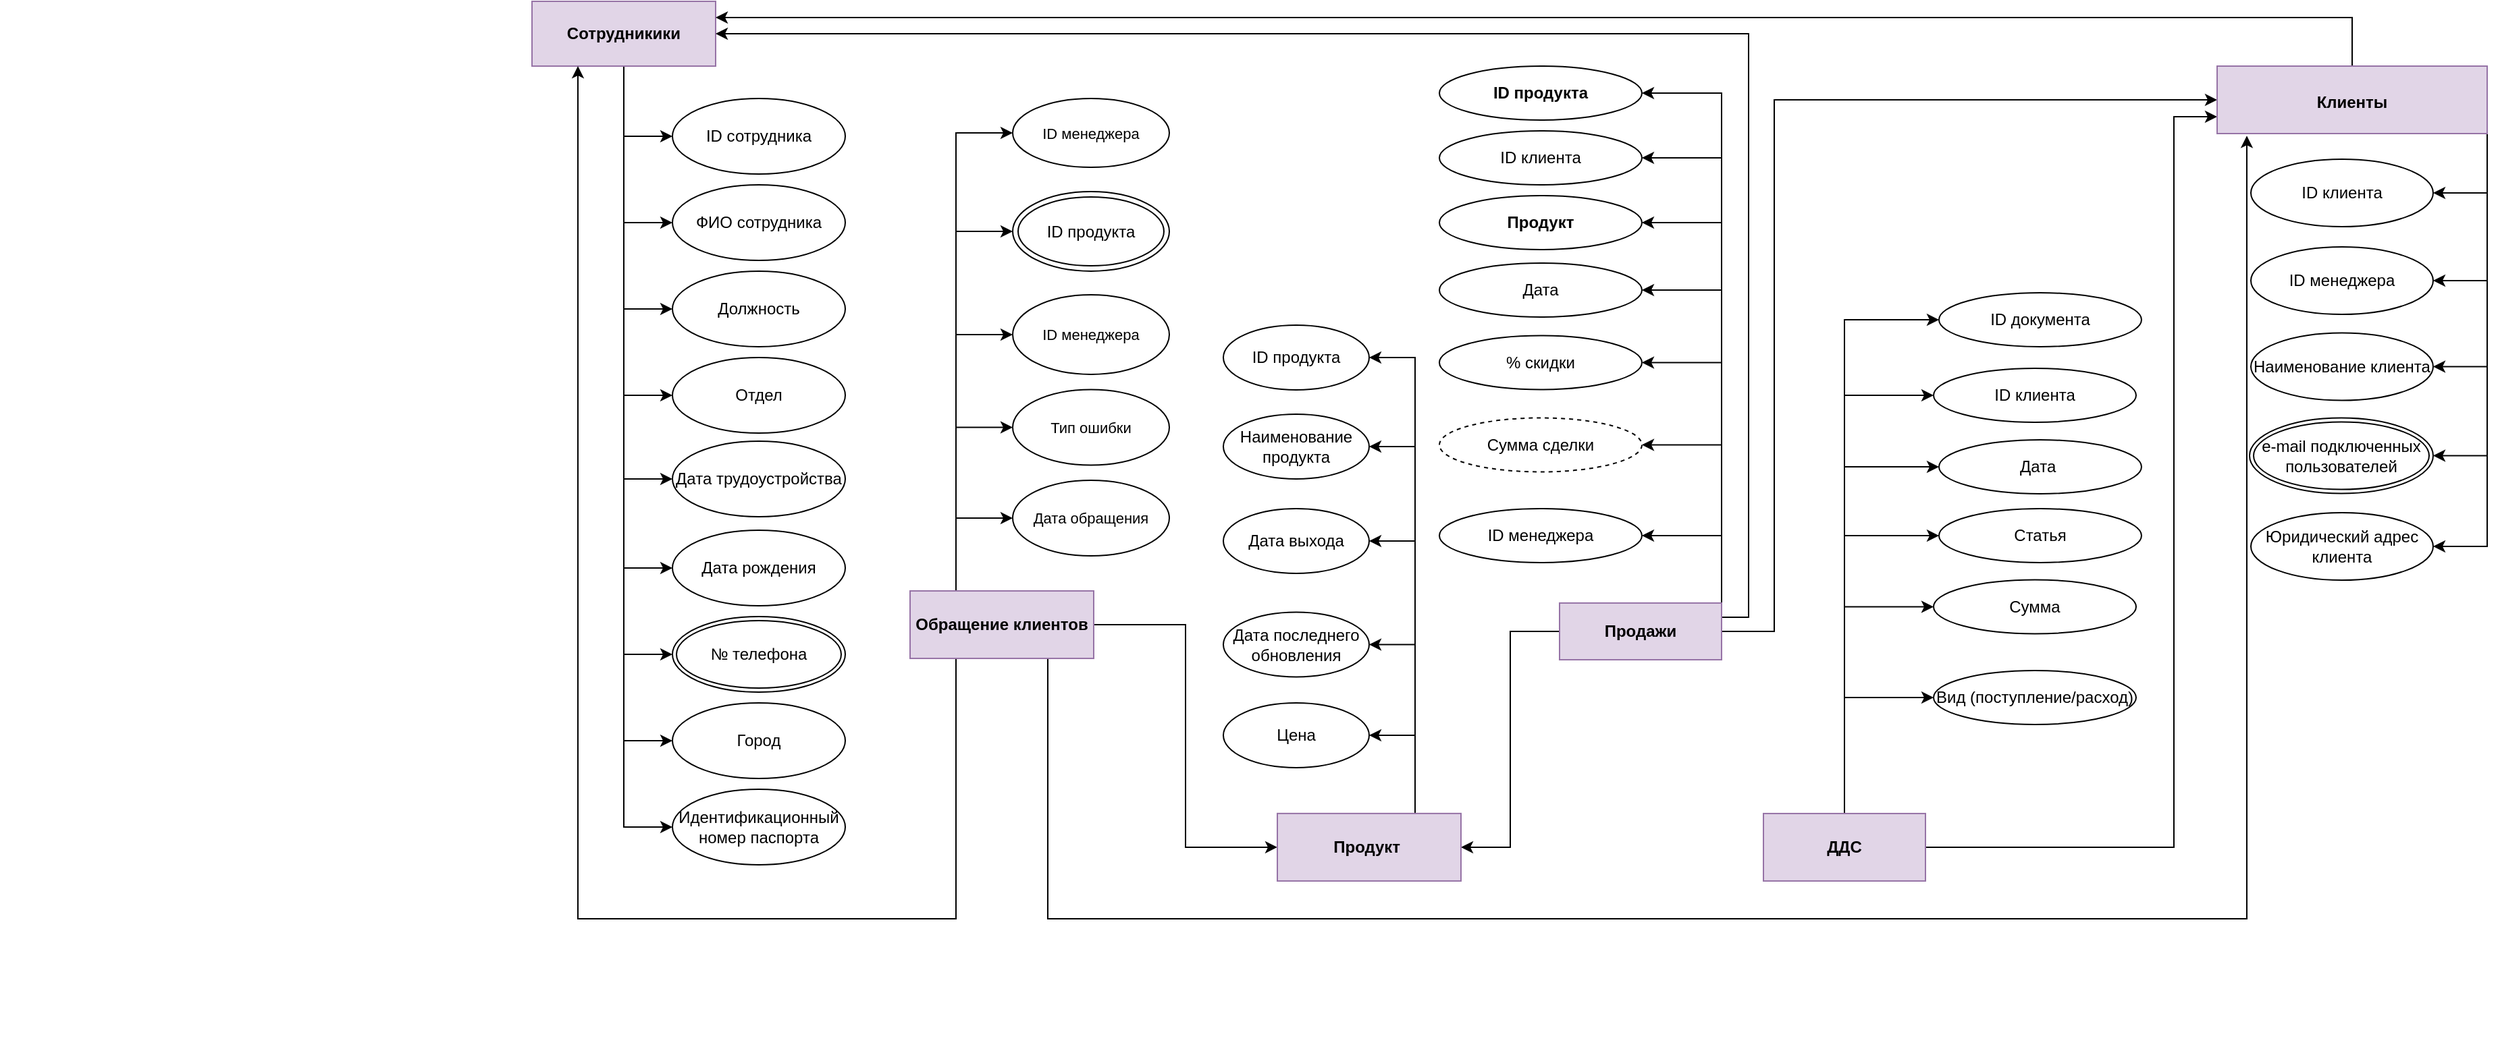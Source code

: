 <mxfile version="20.2.3" type="device" pages="2"><diagram id="olurmlpTIaS9eGWPFwW2" name="Conceptual model"><mxGraphModel dx="1730" dy="1082" grid="1" gridSize="8" guides="1" tooltips="1" connect="1" arrows="1" fold="1" page="1" pageScale="1" pageWidth="3300" pageHeight="2339" math="0" shadow="0"><root><mxCell id="mvMvy7dG3c4JRi--3KPx-0"/><mxCell id="mvMvy7dG3c4JRi--3KPx-1" parent="mvMvy7dG3c4JRi--3KPx-0"/><mxCell id="iZ24tSFCa-UFtIa8S1wH-7" style="edgeStyle=orthogonalEdgeStyle;rounded=0;orthogonalLoop=1;jettySize=auto;html=1;exitX=0.5;exitY=1;exitDx=0;exitDy=0;" parent="mvMvy7dG3c4JRi--3KPx-1" edge="1"><mxGeometry relative="1" as="geometry"><mxPoint x="182" y="1152" as="sourcePoint"/><mxPoint x="182" y="1152" as="targetPoint"/></mxGeometry></mxCell><mxCell id="ZV9l8eBxXR-KvOv0syGg-18" style="edgeStyle=none;rounded=0;orthogonalLoop=1;jettySize=auto;html=1;exitX=1;exitY=0;exitDx=0;exitDy=0;" parent="mvMvy7dG3c4JRi--3KPx-1" edge="1"><mxGeometry relative="1" as="geometry"><mxPoint x="667.698" y="1631.999" as="sourcePoint"/><mxPoint x="668.215" y="1632.3" as="targetPoint"/></mxGeometry></mxCell><mxCell id="DsU0IU85RRRNIiKFmav3-60" style="edgeStyle=orthogonalEdgeStyle;rounded=0;orthogonalLoop=1;jettySize=auto;html=1;exitX=0.5;exitY=1;exitDx=0;exitDy=0;entryX=0;entryY=0.5;entryDx=0;entryDy=0;" parent="mvMvy7dG3c4JRi--3KPx-1" source="qE-elpvp7C3_-kS8PXDP-1" target="qE-elpvp7C3_-kS8PXDP-24" edge="1"><mxGeometry relative="1" as="geometry"/></mxCell><mxCell id="DsU0IU85RRRNIiKFmav3-61" style="edgeStyle=orthogonalEdgeStyle;rounded=0;orthogonalLoop=1;jettySize=auto;html=1;exitX=0.5;exitY=1;exitDx=0;exitDy=0;entryX=0;entryY=0.5;entryDx=0;entryDy=0;" parent="mvMvy7dG3c4JRi--3KPx-1" source="qE-elpvp7C3_-kS8PXDP-1" target="qE-elpvp7C3_-kS8PXDP-23" edge="1"><mxGeometry relative="1" as="geometry"/></mxCell><mxCell id="DsU0IU85RRRNIiKFmav3-62" style="edgeStyle=orthogonalEdgeStyle;rounded=0;orthogonalLoop=1;jettySize=auto;html=1;exitX=0.5;exitY=1;exitDx=0;exitDy=0;entryX=0;entryY=0.5;entryDx=0;entryDy=0;" parent="mvMvy7dG3c4JRi--3KPx-1" source="qE-elpvp7C3_-kS8PXDP-1" target="qE-elpvp7C3_-kS8PXDP-22" edge="1"><mxGeometry relative="1" as="geometry"/></mxCell><mxCell id="DsU0IU85RRRNIiKFmav3-63" style="edgeStyle=orthogonalEdgeStyle;rounded=0;orthogonalLoop=1;jettySize=auto;html=1;exitX=0.5;exitY=1;exitDx=0;exitDy=0;entryX=0;entryY=0.5;entryDx=0;entryDy=0;" parent="mvMvy7dG3c4JRi--3KPx-1" source="qE-elpvp7C3_-kS8PXDP-1" target="qE-elpvp7C3_-kS8PXDP-21" edge="1"><mxGeometry relative="1" as="geometry"/></mxCell><mxCell id="DsU0IU85RRRNIiKFmav3-64" style="edgeStyle=orthogonalEdgeStyle;rounded=0;orthogonalLoop=1;jettySize=auto;html=1;exitX=0.5;exitY=1;exitDx=0;exitDy=0;entryX=0;entryY=0.5;entryDx=0;entryDy=0;" parent="mvMvy7dG3c4JRi--3KPx-1" source="qE-elpvp7C3_-kS8PXDP-1" target="qE-elpvp7C3_-kS8PXDP-20" edge="1"><mxGeometry relative="1" as="geometry"/></mxCell><mxCell id="DsU0IU85RRRNIiKFmav3-65" style="edgeStyle=orthogonalEdgeStyle;rounded=0;orthogonalLoop=1;jettySize=auto;html=1;exitX=0.5;exitY=1;exitDx=0;exitDy=0;entryX=0;entryY=0.5;entryDx=0;entryDy=0;" parent="mvMvy7dG3c4JRi--3KPx-1" source="qE-elpvp7C3_-kS8PXDP-1" target="qE-elpvp7C3_-kS8PXDP-18" edge="1"><mxGeometry relative="1" as="geometry"/></mxCell><mxCell id="DsU0IU85RRRNIiKFmav3-66" style="edgeStyle=orthogonalEdgeStyle;rounded=0;orthogonalLoop=1;jettySize=auto;html=1;exitX=0.5;exitY=1;exitDx=0;exitDy=0;entryX=0;entryY=0.5;entryDx=0;entryDy=0;" parent="mvMvy7dG3c4JRi--3KPx-1" source="qE-elpvp7C3_-kS8PXDP-1" target="DkEjh7IJOXIasGJamODh-0" edge="1"><mxGeometry relative="1" as="geometry"/></mxCell><mxCell id="DsU0IU85RRRNIiKFmav3-67" style="edgeStyle=orthogonalEdgeStyle;rounded=0;orthogonalLoop=1;jettySize=auto;html=1;exitX=0.5;exitY=1;exitDx=0;exitDy=0;entryX=0;entryY=0.5;entryDx=0;entryDy=0;" parent="mvMvy7dG3c4JRi--3KPx-1" source="qE-elpvp7C3_-kS8PXDP-1" target="qE-elpvp7C3_-kS8PXDP-16" edge="1"><mxGeometry relative="1" as="geometry"/></mxCell><mxCell id="DsU0IU85RRRNIiKFmav3-68" style="edgeStyle=orthogonalEdgeStyle;rounded=0;orthogonalLoop=1;jettySize=auto;html=1;exitX=0.5;exitY=1;exitDx=0;exitDy=0;entryX=0;entryY=0.5;entryDx=0;entryDy=0;" parent="mvMvy7dG3c4JRi--3KPx-1" source="qE-elpvp7C3_-kS8PXDP-1" target="qE-elpvp7C3_-kS8PXDP-14" edge="1"><mxGeometry relative="1" as="geometry"/></mxCell><mxCell id="qE-elpvp7C3_-kS8PXDP-1" value="&lt;b&gt;Сотрудникики&lt;/b&gt;" style="whiteSpace=wrap;html=1;align=center;fillColor=#e1d5e7;strokeColor=#9673a6;" parent="mvMvy7dG3c4JRi--3KPx-1" vertex="1"><mxGeometry x="568" y="864" width="136" height="48" as="geometry"/></mxCell><mxCell id="qE-elpvp7C3_-kS8PXDP-14" value="&lt;span style=&quot;font-size: 12px;&quot;&gt;Идентификационный номер паспорта&lt;/span&gt;" style="ellipse;whiteSpace=wrap;html=1;align=center;fontSize=10;" parent="mvMvy7dG3c4JRi--3KPx-1" vertex="1"><mxGeometry x="672" y="1448" width="128" height="56" as="geometry"/></mxCell><mxCell id="qE-elpvp7C3_-kS8PXDP-16" value="&lt;span style=&quot;font-size: 12px;&quot;&gt;Город&lt;/span&gt;" style="ellipse;whiteSpace=wrap;html=1;align=center;fontSize=10;" parent="mvMvy7dG3c4JRi--3KPx-1" vertex="1"><mxGeometry x="672" y="1384" width="128" height="56" as="geometry"/></mxCell><mxCell id="qE-elpvp7C3_-kS8PXDP-18" value="&lt;span style=&quot;font-size: 12px;&quot;&gt;Дата рождения&lt;/span&gt;" style="ellipse;whiteSpace=wrap;html=1;align=center;fontSize=10;" parent="mvMvy7dG3c4JRi--3KPx-1" vertex="1"><mxGeometry x="672" y="1256" width="128" height="56" as="geometry"/></mxCell><mxCell id="qE-elpvp7C3_-kS8PXDP-20" value="&lt;span style=&quot;font-size: 12px;&quot;&gt;Дата трудоустройства&lt;/span&gt;" style="ellipse;whiteSpace=wrap;html=1;align=center;fontSize=10;" parent="mvMvy7dG3c4JRi--3KPx-1" vertex="1"><mxGeometry x="672" y="1190" width="128" height="56" as="geometry"/></mxCell><mxCell id="qE-elpvp7C3_-kS8PXDP-21" value="&lt;span style=&quot;font-size: 12px;&quot;&gt;Отдел&lt;/span&gt;" style="ellipse;whiteSpace=wrap;html=1;align=center;fontSize=10;" parent="mvMvy7dG3c4JRi--3KPx-1" vertex="1"><mxGeometry x="672" y="1128" width="128" height="56" as="geometry"/></mxCell><mxCell id="qE-elpvp7C3_-kS8PXDP-22" value="&lt;span style=&quot;font-size: 12px;&quot;&gt;Должность&lt;/span&gt;" style="ellipse;whiteSpace=wrap;html=1;align=center;fontSize=10;" parent="mvMvy7dG3c4JRi--3KPx-1" vertex="1"><mxGeometry x="672" y="1064" width="128" height="56" as="geometry"/></mxCell><mxCell id="qE-elpvp7C3_-kS8PXDP-23" value="&lt;span style=&quot;font-size: 12px;&quot;&gt;ФИО сотрудника&lt;/span&gt;" style="ellipse;whiteSpace=wrap;html=1;align=center;fontSize=10;" parent="mvMvy7dG3c4JRi--3KPx-1" vertex="1"><mxGeometry x="672" y="1000" width="128" height="56" as="geometry"/></mxCell><mxCell id="qE-elpvp7C3_-kS8PXDP-24" value="&lt;span style=&quot;font-size: 12px;&quot;&gt;ID сотрудника&lt;/span&gt;" style="ellipse;whiteSpace=wrap;html=1;align=center;fontSize=10;" parent="mvMvy7dG3c4JRi--3KPx-1" vertex="1"><mxGeometry x="672" y="936" width="128" height="56" as="geometry"/></mxCell><mxCell id="DkEjh7IJOXIasGJamODh-0" value="№ телефона" style="ellipse;shape=doubleEllipse;margin=3;whiteSpace=wrap;html=1;align=center;" parent="mvMvy7dG3c4JRi--3KPx-1" vertex="1"><mxGeometry x="672" y="1320" width="128" height="56" as="geometry"/></mxCell><mxCell id="jigleKxpc05286F8wHPJ-0" style="edgeStyle=orthogonalEdgeStyle;rounded=0;orthogonalLoop=1;jettySize=auto;html=1;exitX=0.25;exitY=0;exitDx=0;exitDy=0;entryX=0;entryY=0.5;entryDx=0;entryDy=0;" parent="mvMvy7dG3c4JRi--3KPx-1" source="jigleKxpc05286F8wHPJ-7" target="jigleKxpc05286F8wHPJ-9" edge="1"><mxGeometry relative="1" as="geometry"/></mxCell><mxCell id="jigleKxpc05286F8wHPJ-1" style="edgeStyle=orthogonalEdgeStyle;rounded=0;orthogonalLoop=1;jettySize=auto;html=1;exitX=0.25;exitY=0;exitDx=0;exitDy=0;entryX=0;entryY=0.5;entryDx=0;entryDy=0;" parent="mvMvy7dG3c4JRi--3KPx-1" source="jigleKxpc05286F8wHPJ-7" target="jigleKxpc05286F8wHPJ-8" edge="1"><mxGeometry relative="1" as="geometry"/></mxCell><mxCell id="jigleKxpc05286F8wHPJ-3" style="edgeStyle=orthogonalEdgeStyle;rounded=0;orthogonalLoop=1;jettySize=auto;html=1;exitX=0.25;exitY=0;exitDx=0;exitDy=0;entryX=0;entryY=0.5;entryDx=0;entryDy=0;" parent="mvMvy7dG3c4JRi--3KPx-1" source="jigleKxpc05286F8wHPJ-7" target="jigleKxpc05286F8wHPJ-15" edge="1"><mxGeometry relative="1" as="geometry"><mxPoint x="902" y="1118" as="targetPoint"/></mxGeometry></mxCell><mxCell id="jigleKxpc05286F8wHPJ-4" style="edgeStyle=orthogonalEdgeStyle;rounded=0;orthogonalLoop=1;jettySize=auto;html=1;exitX=0.25;exitY=0;exitDx=0;exitDy=0;entryX=0;entryY=0.5;entryDx=0;entryDy=0;" parent="mvMvy7dG3c4JRi--3KPx-1" source="jigleKxpc05286F8wHPJ-7" target="jigleKxpc05286F8wHPJ-12" edge="1"><mxGeometry relative="1" as="geometry"/></mxCell><mxCell id="jigleKxpc05286F8wHPJ-6" style="edgeStyle=orthogonalEdgeStyle;rounded=0;orthogonalLoop=1;jettySize=auto;html=1;exitX=0.25;exitY=0;exitDx=0;exitDy=0;entryX=0;entryY=0.5;entryDx=0;entryDy=0;" parent="mvMvy7dG3c4JRi--3KPx-1" source="jigleKxpc05286F8wHPJ-7" target="jigleKxpc05286F8wHPJ-14" edge="1"><mxGeometry relative="1" as="geometry"/></mxCell><mxCell id="AgtMlOwrcvBYvx77v4tR-0" style="edgeStyle=orthogonalEdgeStyle;rounded=0;orthogonalLoop=1;jettySize=auto;html=1;exitX=1;exitY=0.5;exitDx=0;exitDy=0;entryX=0;entryY=0.5;entryDx=0;entryDy=0;fontColor=#000000;" parent="mvMvy7dG3c4JRi--3KPx-1" source="jigleKxpc05286F8wHPJ-7" target="ieD3BmnVJuYjNavByV_Q-0" edge="1"><mxGeometry relative="1" as="geometry"/></mxCell><mxCell id="44nL1LJVWNB6l_OPX5us-0" style="edgeStyle=orthogonalEdgeStyle;rounded=0;orthogonalLoop=1;jettySize=auto;html=1;exitX=0.25;exitY=1;exitDx=0;exitDy=0;entryX=0.25;entryY=1;entryDx=0;entryDy=0;" parent="mvMvy7dG3c4JRi--3KPx-1" source="jigleKxpc05286F8wHPJ-7" target="qE-elpvp7C3_-kS8PXDP-1" edge="1"><mxGeometry relative="1" as="geometry"><Array as="points"><mxPoint x="882" y="1544"/><mxPoint x="602" y="1544"/></Array></mxGeometry></mxCell><mxCell id="xQwJcl7b-an-Dr3yieSN-0" style="edgeStyle=orthogonalEdgeStyle;rounded=0;orthogonalLoop=1;jettySize=auto;html=1;exitX=0.75;exitY=1;exitDx=0;exitDy=0;entryX=0.11;entryY=1.033;entryDx=0;entryDy=0;entryPerimeter=0;" edge="1" parent="mvMvy7dG3c4JRi--3KPx-1" source="jigleKxpc05286F8wHPJ-7" target="y773alQmIgcDjqI9XE1K-2"><mxGeometry relative="1" as="geometry"><Array as="points"><mxPoint x="950" y="1544"/><mxPoint x="1838" y="1544"/></Array></mxGeometry></mxCell><mxCell id="jigleKxpc05286F8wHPJ-7" value="Обращение клиентов" style="rounded=0;whiteSpace=wrap;html=1;fillColor=#e1d5e7;strokeColor=#9673a6;fontStyle=1" parent="mvMvy7dG3c4JRi--3KPx-1" vertex="1"><mxGeometry x="848" y="1300.98" width="136" height="50.04" as="geometry"/></mxCell><mxCell id="jigleKxpc05286F8wHPJ-8" value="&lt;div style=&quot;text-align: left;&quot;&gt;&lt;span style=&quot;background-color: initial;&quot;&gt;Тип ошибки&lt;/span&gt;&lt;/div&gt;" style="ellipse;whiteSpace=wrap;html=1;fontSize=11;" parent="mvMvy7dG3c4JRi--3KPx-1" vertex="1"><mxGeometry x="924" y="1151.75" width="116" height="56" as="geometry"/></mxCell><mxCell id="jigleKxpc05286F8wHPJ-9" value="&lt;div style=&quot;&quot;&gt;Дата обращения&lt;/div&gt;" style="ellipse;whiteSpace=wrap;html=1;fontSize=11;align=center;" parent="mvMvy7dG3c4JRi--3KPx-1" vertex="1"><mxGeometry x="924" y="1219" width="116" height="56" as="geometry"/></mxCell><mxCell id="jigleKxpc05286F8wHPJ-10" style="edgeStyle=orthogonalEdgeStyle;rounded=0;orthogonalLoop=1;jettySize=auto;html=1;exitX=0.5;exitY=1;exitDx=0;exitDy=0;" parent="mvMvy7dG3c4JRi--3KPx-1" edge="1"><mxGeometry relative="1" as="geometry"><mxPoint x="990" y="1286" as="sourcePoint"/><mxPoint x="990" y="1286" as="targetPoint"/></mxGeometry></mxCell><mxCell id="jigleKxpc05286F8wHPJ-12" value="&lt;span style=&quot;font-size: 11px;&quot;&gt;ID менеджера&lt;/span&gt;" style="ellipse;whiteSpace=wrap;html=1;" parent="mvMvy7dG3c4JRi--3KPx-1" vertex="1"><mxGeometry x="924" y="1081.5" width="116" height="59" as="geometry"/></mxCell><mxCell id="jigleKxpc05286F8wHPJ-14" value="&lt;font style=&quot;font-size: 11px&quot;&gt;ID менеджера&lt;/font&gt;" style="ellipse;whiteSpace=wrap;html=1;" parent="mvMvy7dG3c4JRi--3KPx-1" vertex="1"><mxGeometry x="924" y="936" width="116" height="51" as="geometry"/></mxCell><mxCell id="jigleKxpc05286F8wHPJ-15" value="ID продукта" style="ellipse;shape=doubleEllipse;whiteSpace=wrap;html=1;" parent="mvMvy7dG3c4JRi--3KPx-1" vertex="1"><mxGeometry x="924" y="1005" width="116" height="59" as="geometry"/></mxCell><mxCell id="DsU0IU85RRRNIiKFmav3-43" style="edgeStyle=orthogonalEdgeStyle;rounded=0;orthogonalLoop=1;jettySize=auto;html=1;exitX=0.5;exitY=0;exitDx=0;exitDy=0;entryX=0;entryY=0.5;entryDx=0;entryDy=0;" parent="mvMvy7dG3c4JRi--3KPx-1" source="ftDDs9cJ6NLgdU0PKtkN-3" target="ftDDs9cJ6NLgdU0PKtkN-25" edge="1"><mxGeometry relative="1" as="geometry"/></mxCell><mxCell id="DsU0IU85RRRNIiKFmav3-44" style="edgeStyle=orthogonalEdgeStyle;rounded=0;orthogonalLoop=1;jettySize=auto;html=1;exitX=0.5;exitY=0;exitDx=0;exitDy=0;entryX=0;entryY=0.5;entryDx=0;entryDy=0;" parent="mvMvy7dG3c4JRi--3KPx-1" source="ftDDs9cJ6NLgdU0PKtkN-3" target="ftDDs9cJ6NLgdU0PKtkN-26" edge="1"><mxGeometry relative="1" as="geometry"/></mxCell><mxCell id="DsU0IU85RRRNIiKFmav3-45" style="edgeStyle=orthogonalEdgeStyle;rounded=0;orthogonalLoop=1;jettySize=auto;html=1;exitX=0.5;exitY=0;exitDx=0;exitDy=0;entryX=0;entryY=0.5;entryDx=0;entryDy=0;" parent="mvMvy7dG3c4JRi--3KPx-1" source="ftDDs9cJ6NLgdU0PKtkN-3" target="ftDDs9cJ6NLgdU0PKtkN-16" edge="1"><mxGeometry relative="1" as="geometry"/></mxCell><mxCell id="DsU0IU85RRRNIiKFmav3-46" style="edgeStyle=orthogonalEdgeStyle;rounded=0;orthogonalLoop=1;jettySize=auto;html=1;exitX=0.5;exitY=0;exitDx=0;exitDy=0;entryX=0;entryY=0.5;entryDx=0;entryDy=0;" parent="mvMvy7dG3c4JRi--3KPx-1" source="ftDDs9cJ6NLgdU0PKtkN-3" target="ftDDs9cJ6NLgdU0PKtkN-24" edge="1"><mxGeometry relative="1" as="geometry"/></mxCell><mxCell id="DsU0IU85RRRNIiKFmav3-48" style="edgeStyle=orthogonalEdgeStyle;rounded=0;orthogonalLoop=1;jettySize=auto;html=1;exitX=0.5;exitY=0;exitDx=0;exitDy=0;entryX=0;entryY=0.5;entryDx=0;entryDy=0;" parent="mvMvy7dG3c4JRi--3KPx-1" source="ftDDs9cJ6NLgdU0PKtkN-3" target="ftDDs9cJ6NLgdU0PKtkN-9" edge="1"><mxGeometry relative="1" as="geometry"/></mxCell><mxCell id="DsU0IU85RRRNIiKFmav3-49" style="edgeStyle=orthogonalEdgeStyle;rounded=0;orthogonalLoop=1;jettySize=auto;html=1;exitX=0.5;exitY=0;exitDx=0;exitDy=0;entryX=0;entryY=0.5;entryDx=0;entryDy=0;" parent="mvMvy7dG3c4JRi--3KPx-1" source="ftDDs9cJ6NLgdU0PKtkN-3" target="ftDDs9cJ6NLgdU0PKtkN-10" edge="1"><mxGeometry relative="1" as="geometry"/></mxCell><mxCell id="DjEXKGd2rUEoE2K089---0" style="edgeStyle=orthogonalEdgeStyle;rounded=0;orthogonalLoop=1;jettySize=auto;html=1;exitX=1;exitY=0.5;exitDx=0;exitDy=0;entryX=0;entryY=0.75;entryDx=0;entryDy=0;fontSize=12;fontColor=#000000;" parent="mvMvy7dG3c4JRi--3KPx-1" source="ftDDs9cJ6NLgdU0PKtkN-3" target="y773alQmIgcDjqI9XE1K-2" edge="1"><mxGeometry relative="1" as="geometry"><Array as="points"><mxPoint x="1784" y="1491"/><mxPoint x="1784" y="950"/></Array></mxGeometry></mxCell><mxCell id="ftDDs9cJ6NLgdU0PKtkN-3" value="&lt;span style=&quot;&quot;&gt;ДДС&lt;/span&gt;" style="rounded=0;whiteSpace=wrap;html=1;fillColor=#e1d5e7;strokeColor=#9673a6;fontStyle=1" parent="mvMvy7dG3c4JRi--3KPx-1" vertex="1"><mxGeometry x="1480" y="1465.98" width="120" height="50" as="geometry"/></mxCell><mxCell id="DsU0IU85RRRNIiKFmav3-19" style="edgeStyle=orthogonalEdgeStyle;rounded=0;orthogonalLoop=1;jettySize=auto;html=1;exitX=1;exitY=0;exitDx=0;exitDy=0;entryX=1;entryY=0.5;entryDx=0;entryDy=0;" parent="mvMvy7dG3c4JRi--3KPx-1" source="ftDDs9cJ6NLgdU0PKtkN-8" target="ftDDs9cJ6NLgdU0PKtkN-19" edge="1"><mxGeometry relative="1" as="geometry"/></mxCell><mxCell id="DsU0IU85RRRNIiKFmav3-20" style="edgeStyle=orthogonalEdgeStyle;rounded=0;orthogonalLoop=1;jettySize=auto;html=1;exitX=1;exitY=0;exitDx=0;exitDy=0;entryX=1;entryY=0.5;entryDx=0;entryDy=0;" parent="mvMvy7dG3c4JRi--3KPx-1" source="ftDDs9cJ6NLgdU0PKtkN-8" target="ftDDs9cJ6NLgdU0PKtkN-13" edge="1"><mxGeometry relative="1" as="geometry"/></mxCell><mxCell id="DsU0IU85RRRNIiKFmav3-21" style="edgeStyle=orthogonalEdgeStyle;rounded=0;orthogonalLoop=1;jettySize=auto;html=1;exitX=1;exitY=0;exitDx=0;exitDy=0;entryX=1;entryY=0.5;entryDx=0;entryDy=0;" parent="mvMvy7dG3c4JRi--3KPx-1" source="ftDDs9cJ6NLgdU0PKtkN-8" target="ftDDs9cJ6NLgdU0PKtkN-17" edge="1"><mxGeometry relative="1" as="geometry"/></mxCell><mxCell id="DsU0IU85RRRNIiKFmav3-22" style="edgeStyle=orthogonalEdgeStyle;rounded=0;orthogonalLoop=1;jettySize=auto;html=1;exitX=1;exitY=0;exitDx=0;exitDy=0;entryX=1;entryY=0.5;entryDx=0;entryDy=0;" parent="mvMvy7dG3c4JRi--3KPx-1" source="ftDDs9cJ6NLgdU0PKtkN-8" target="ftDDs9cJ6NLgdU0PKtkN-14" edge="1"><mxGeometry relative="1" as="geometry"/></mxCell><mxCell id="DsU0IU85RRRNIiKFmav3-23" style="edgeStyle=orthogonalEdgeStyle;rounded=0;orthogonalLoop=1;jettySize=auto;html=1;exitX=1;exitY=0;exitDx=0;exitDy=0;entryX=1;entryY=0.5;entryDx=0;entryDy=0;" parent="mvMvy7dG3c4JRi--3KPx-1" source="ftDDs9cJ6NLgdU0PKtkN-8" target="ftDDs9cJ6NLgdU0PKtkN-12" edge="1"><mxGeometry relative="1" as="geometry"/></mxCell><mxCell id="DsU0IU85RRRNIiKFmav3-24" style="edgeStyle=orthogonalEdgeStyle;rounded=0;orthogonalLoop=1;jettySize=auto;html=1;exitX=1;exitY=0;exitDx=0;exitDy=0;entryX=1;entryY=0.5;entryDx=0;entryDy=0;" parent="mvMvy7dG3c4JRi--3KPx-1" source="ftDDs9cJ6NLgdU0PKtkN-8" target="ftDDs9cJ6NLgdU0PKtkN-21" edge="1"><mxGeometry relative="1" as="geometry"/></mxCell><mxCell id="DsU0IU85RRRNIiKFmav3-25" style="edgeStyle=orthogonalEdgeStyle;rounded=0;orthogonalLoop=1;jettySize=auto;html=1;exitX=1;exitY=0;exitDx=0;exitDy=0;entryX=1;entryY=0.5;entryDx=0;entryDy=0;" parent="mvMvy7dG3c4JRi--3KPx-1" source="ftDDs9cJ6NLgdU0PKtkN-8" target="ftDDs9cJ6NLgdU0PKtkN-11" edge="1"><mxGeometry relative="1" as="geometry"/></mxCell><mxCell id="7Md15FcR8xqlOPiF7tZl-0" style="edgeStyle=orthogonalEdgeStyle;rounded=0;orthogonalLoop=1;jettySize=auto;html=1;exitX=0;exitY=0.5;exitDx=0;exitDy=0;entryX=1;entryY=0.5;entryDx=0;entryDy=0;fontColor=#000000;" parent="mvMvy7dG3c4JRi--3KPx-1" source="ftDDs9cJ6NLgdU0PKtkN-8" target="ieD3BmnVJuYjNavByV_Q-0" edge="1"><mxGeometry relative="1" as="geometry"/></mxCell><mxCell id="ViuL8VptFKXvVK-2hEpu-0" style="edgeStyle=orthogonalEdgeStyle;rounded=0;orthogonalLoop=1;jettySize=auto;html=1;exitX=1;exitY=0.5;exitDx=0;exitDy=0;entryX=0;entryY=0.5;entryDx=0;entryDy=0;fontSize=12;fontColor=#000000;" parent="mvMvy7dG3c4JRi--3KPx-1" source="ftDDs9cJ6NLgdU0PKtkN-8" target="y773alQmIgcDjqI9XE1K-2" edge="1"><mxGeometry relative="1" as="geometry"><Array as="points"><mxPoint x="1488" y="1331"/><mxPoint x="1488" y="937"/></Array></mxGeometry></mxCell><mxCell id="Vh35ISpF69yEwalxosc--0" style="edgeStyle=orthogonalEdgeStyle;rounded=0;orthogonalLoop=1;jettySize=auto;html=1;exitX=1;exitY=0.25;exitDx=0;exitDy=0;entryX=1;entryY=0.5;entryDx=0;entryDy=0;fontSize=12;fontColor=#000000;" parent="mvMvy7dG3c4JRi--3KPx-1" source="ftDDs9cJ6NLgdU0PKtkN-8" target="qE-elpvp7C3_-kS8PXDP-1" edge="1"><mxGeometry relative="1" as="geometry"/></mxCell><mxCell id="ftDDs9cJ6NLgdU0PKtkN-8" value="&lt;font style=&quot;font-size: 12px;&quot;&gt;Продажи&lt;/font&gt;" style="rounded=0;whiteSpace=wrap;html=1;fillColor=#e1d5e7;strokeColor=#9673a6;fontStyle=1" parent="mvMvy7dG3c4JRi--3KPx-1" vertex="1"><mxGeometry x="1329" y="1309.96" width="120" height="42.04" as="geometry"/></mxCell><mxCell id="ftDDs9cJ6NLgdU0PKtkN-9" value="&lt;div style=&quot;text-align: left;&quot;&gt;&lt;span style=&quot;background-color: initial; font-size: 12px;&quot;&gt;Дата&amp;nbsp;&lt;/span&gt;&lt;/div&gt;" style="ellipse;whiteSpace=wrap;html=1;fontSize=11;" parent="mvMvy7dG3c4JRi--3KPx-1" vertex="1"><mxGeometry x="1610" y="1189" width="150" height="40" as="geometry"/></mxCell><mxCell id="ftDDs9cJ6NLgdU0PKtkN-10" value="&lt;div style=&quot;text-align: left;&quot;&gt;&lt;span style=&quot;font-size: 12px;&quot;&gt;ID документа&lt;/span&gt;&lt;/div&gt;" style="ellipse;whiteSpace=wrap;html=1;fontSize=11;" parent="mvMvy7dG3c4JRi--3KPx-1" vertex="1"><mxGeometry x="1610" y="1080" width="150" height="40" as="geometry"/></mxCell><mxCell id="ftDDs9cJ6NLgdU0PKtkN-11" value="&lt;div style=&quot;text-align: left;&quot;&gt;&lt;span style=&quot;background-color: initial;&quot;&gt;&lt;b&gt;ID продукта&lt;/b&gt;&lt;/span&gt;&lt;/div&gt;" style="ellipse;whiteSpace=wrap;html=1;fontSize=12;" parent="mvMvy7dG3c4JRi--3KPx-1" vertex="1"><mxGeometry x="1240" y="912" width="150" height="40" as="geometry"/></mxCell><mxCell id="ftDDs9cJ6NLgdU0PKtkN-12" value="&lt;div style=&quot;text-align: left;&quot;&gt;&lt;span style=&quot;background-color: initial;&quot;&gt;ID менеджера&lt;/span&gt;&lt;/div&gt;" style="ellipse;whiteSpace=wrap;html=1;fontSize=12;" parent="mvMvy7dG3c4JRi--3KPx-1" vertex="1"><mxGeometry x="1240" y="1240" width="150" height="40" as="geometry"/></mxCell><mxCell id="ftDDs9cJ6NLgdU0PKtkN-13" value="&lt;div style=&quot;text-align: left;&quot;&gt;&lt;span style=&quot;background-color: initial;&quot;&gt;Дата&lt;/span&gt;&lt;/div&gt;" style="ellipse;whiteSpace=wrap;html=1;" parent="mvMvy7dG3c4JRi--3KPx-1" vertex="1"><mxGeometry x="1240" y="1058" width="150" height="40" as="geometry"/></mxCell><mxCell id="ftDDs9cJ6NLgdU0PKtkN-14" value="&lt;div style=&quot;text-align: left;&quot;&gt;&lt;span style=&quot;background-color: initial;&quot;&gt;ID клиента&lt;/span&gt;&lt;/div&gt;" style="ellipse;whiteSpace=wrap;html=1;" parent="mvMvy7dG3c4JRi--3KPx-1" vertex="1"><mxGeometry x="1240" y="960" width="150" height="40" as="geometry"/></mxCell><mxCell id="ftDDs9cJ6NLgdU0PKtkN-15" style="edgeStyle=orthogonalEdgeStyle;rounded=0;orthogonalLoop=1;jettySize=auto;html=1;exitX=0.5;exitY=1;exitDx=0;exitDy=0;" parent="mvMvy7dG3c4JRi--3KPx-1" edge="1"><mxGeometry relative="1" as="geometry"><mxPoint x="1672" y="1392" as="sourcePoint"/><mxPoint x="1672" y="1392" as="targetPoint"/></mxGeometry></mxCell><mxCell id="ftDDs9cJ6NLgdU0PKtkN-16" value="&lt;div style=&quot;text-align: left;&quot;&gt;ID клиента&lt;/div&gt;" style="ellipse;whiteSpace=wrap;html=1;" parent="mvMvy7dG3c4JRi--3KPx-1" vertex="1"><mxGeometry x="1606" y="1136" width="150" height="40" as="geometry"/></mxCell><mxCell id="ftDDs9cJ6NLgdU0PKtkN-17" value="&lt;div style=&quot;text-align: left;&quot;&gt;&lt;span style=&quot;background-color: initial;&quot;&gt;% скидки&lt;/span&gt;&lt;/div&gt;" style="ellipse;whiteSpace=wrap;html=1;" parent="mvMvy7dG3c4JRi--3KPx-1" vertex="1"><mxGeometry x="1240" y="1111.75" width="150" height="40" as="geometry"/></mxCell><mxCell id="ftDDs9cJ6NLgdU0PKtkN-19" value="&lt;div style=&quot;text-align: left;&quot;&gt;&lt;span style=&quot;background-color: initial;&quot;&gt;Сумма сделки&lt;/span&gt;&lt;/div&gt;" style="ellipse;whiteSpace=wrap;html=1;dashed=1;" parent="mvMvy7dG3c4JRi--3KPx-1" vertex="1"><mxGeometry x="1240" y="1172.75" width="150" height="40" as="geometry"/></mxCell><mxCell id="ftDDs9cJ6NLgdU0PKtkN-21" value="&lt;div style=&quot;text-align: left;&quot;&gt;&lt;span style=&quot;background-color: initial;&quot;&gt;&lt;b&gt;Продукт&lt;/b&gt;&lt;/span&gt;&lt;/div&gt;" style="ellipse;whiteSpace=wrap;html=1;fontSize=12;" parent="mvMvy7dG3c4JRi--3KPx-1" vertex="1"><mxGeometry x="1240" y="1008" width="150" height="40" as="geometry"/></mxCell><mxCell id="ftDDs9cJ6NLgdU0PKtkN-24" value="&lt;div style=&quot;text-align: left;&quot;&gt;&lt;span style=&quot;background-color: initial; font-size: 12px;&quot;&gt;Статья&lt;/span&gt;&lt;/div&gt;" style="ellipse;whiteSpace=wrap;html=1;fontSize=11;" parent="mvMvy7dG3c4JRi--3KPx-1" vertex="1"><mxGeometry x="1610" y="1240" width="150" height="40" as="geometry"/></mxCell><mxCell id="ftDDs9cJ6NLgdU0PKtkN-25" value="&lt;span style=&quot;text-align: left;&quot;&gt;Сумма&lt;/span&gt;" style="ellipse;whiteSpace=wrap;html=1;" parent="mvMvy7dG3c4JRi--3KPx-1" vertex="1"><mxGeometry x="1606" y="1292.75" width="150" height="40" as="geometry"/></mxCell><mxCell id="ftDDs9cJ6NLgdU0PKtkN-26" value="&lt;span style=&quot;text-align: left;&quot;&gt;Вид (поступление/расход)&lt;/span&gt;" style="ellipse;whiteSpace=wrap;html=1;" parent="mvMvy7dG3c4JRi--3KPx-1" vertex="1"><mxGeometry x="1606" y="1360" width="150" height="40" as="geometry"/></mxCell><mxCell id="p-iVtIC_0iakC83pMzvF-1" value="ID продукта" style="ellipse;whiteSpace=wrap;html=1;align=center;" parent="mvMvy7dG3c4JRi--3KPx-1" vertex="1"><mxGeometry x="1080" y="1104" width="108" height="48" as="geometry"/></mxCell><mxCell id="p-iVtIC_0iakC83pMzvF-2" value="Наименование продукта" style="ellipse;whiteSpace=wrap;html=1;align=center;" parent="mvMvy7dG3c4JRi--3KPx-1" vertex="1"><mxGeometry x="1080" y="1170" width="108" height="48" as="geometry"/></mxCell><mxCell id="p-iVtIC_0iakC83pMzvF-3" style="edgeStyle=orthogonalEdgeStyle;rounded=0;orthogonalLoop=1;jettySize=auto;html=1;exitX=0.5;exitY=1;exitDx=0;exitDy=0;" parent="mvMvy7dG3c4JRi--3KPx-1" edge="1"><mxGeometry relative="1" as="geometry"><mxPoint x="1214.5" y="1512" as="sourcePoint"/><mxPoint x="1214.5" y="1512" as="targetPoint"/></mxGeometry></mxCell><mxCell id="f1acO0r2HTpR79UqykN7-0" style="edgeStyle=orthogonalEdgeStyle;rounded=0;orthogonalLoop=1;jettySize=auto;html=1;exitX=1;exitY=1;exitDx=0;exitDy=0;entryX=1;entryY=0.5;entryDx=0;entryDy=0;fontColor=#000000;" parent="mvMvy7dG3c4JRi--3KPx-1" source="y773alQmIgcDjqI9XE1K-2" target="DsU0IU85RRRNIiKFmav3-0" edge="1"><mxGeometry relative="1" as="geometry"/></mxCell><mxCell id="f1acO0r2HTpR79UqykN7-1" style="edgeStyle=orthogonalEdgeStyle;rounded=0;orthogonalLoop=1;jettySize=auto;html=1;exitX=1;exitY=1;exitDx=0;exitDy=0;entryX=1;entryY=0.5;entryDx=0;entryDy=0;fontColor=#000000;" parent="mvMvy7dG3c4JRi--3KPx-1" source="y773alQmIgcDjqI9XE1K-2" target="y773alQmIgcDjqI9XE1K-3" edge="1"><mxGeometry relative="1" as="geometry"/></mxCell><mxCell id="f1acO0r2HTpR79UqykN7-2" style="edgeStyle=orthogonalEdgeStyle;rounded=0;orthogonalLoop=1;jettySize=auto;html=1;exitX=1;exitY=1;exitDx=0;exitDy=0;entryX=1;entryY=0.5;entryDx=0;entryDy=0;fontColor=#000000;" parent="mvMvy7dG3c4JRi--3KPx-1" source="y773alQmIgcDjqI9XE1K-2" target="y773alQmIgcDjqI9XE1K-5" edge="1"><mxGeometry relative="1" as="geometry"/></mxCell><mxCell id="f1acO0r2HTpR79UqykN7-3" style="edgeStyle=orthogonalEdgeStyle;rounded=0;orthogonalLoop=1;jettySize=auto;html=1;exitX=1;exitY=1;exitDx=0;exitDy=0;entryX=1;entryY=0.5;entryDx=0;entryDy=0;fontColor=#000000;" parent="mvMvy7dG3c4JRi--3KPx-1" source="y773alQmIgcDjqI9XE1K-2" target="sk62ZrWoSAOOJXLJYDjp-0" edge="1"><mxGeometry relative="1" as="geometry"/></mxCell><mxCell id="rBYFXI-IQGhWGrn5B1vm-2" style="edgeStyle=orthogonalEdgeStyle;rounded=0;orthogonalLoop=1;jettySize=auto;html=1;exitX=1;exitY=1;exitDx=0;exitDy=0;entryX=1;entryY=0.5;entryDx=0;entryDy=0;fontColor=#000000;" parent="mvMvy7dG3c4JRi--3KPx-1" source="y773alQmIgcDjqI9XE1K-2" target="rBYFXI-IQGhWGrn5B1vm-1" edge="1"><mxGeometry relative="1" as="geometry"/></mxCell><mxCell id="7ON7ACnFOG6UMWSMhwDR-0" style="edgeStyle=orthogonalEdgeStyle;rounded=0;orthogonalLoop=1;jettySize=auto;html=1;exitX=0.5;exitY=0;exitDx=0;exitDy=0;entryX=1;entryY=0.25;entryDx=0;entryDy=0;fontSize=12;fontColor=#000000;" parent="mvMvy7dG3c4JRi--3KPx-1" source="y773alQmIgcDjqI9XE1K-2" target="qE-elpvp7C3_-kS8PXDP-1" edge="1"><mxGeometry relative="1" as="geometry"/></mxCell><mxCell id="y773alQmIgcDjqI9XE1K-2" value="&lt;font style=&quot;font-size: 12px;&quot;&gt;&lt;b&gt;Клиенты&lt;/b&gt;&lt;/font&gt;" style="rounded=0;whiteSpace=wrap;html=1;labelBackgroundColor=#;fontSize=16;fillColor=#e1d5e7;strokeColor=#9673a6;" parent="mvMvy7dG3c4JRi--3KPx-1" vertex="1"><mxGeometry x="1816" y="912" width="200" height="50" as="geometry"/></mxCell><mxCell id="y773alQmIgcDjqI9XE1K-3" value="ID клиента" style="ellipse;whiteSpace=wrap;html=1;labelBackgroundColor=#;fontSize=12;" parent="mvMvy7dG3c4JRi--3KPx-1" vertex="1"><mxGeometry x="1841" y="981" width="135" height="50" as="geometry"/></mxCell><mxCell id="y773alQmIgcDjqI9XE1K-5" value="ID менеджера" style="ellipse;whiteSpace=wrap;html=1;labelBackgroundColor=#;fontSize=12;" parent="mvMvy7dG3c4JRi--3KPx-1" vertex="1"><mxGeometry x="1841" y="1046" width="135" height="50" as="geometry"/></mxCell><mxCell id="sk62ZrWoSAOOJXLJYDjp-0" value="Наименование клиента" style="ellipse;whiteSpace=wrap;html=1;labelBackgroundColor=#;fontSize=12;" parent="mvMvy7dG3c4JRi--3KPx-1" vertex="1"><mxGeometry x="1841" y="1109.75" width="135" height="50" as="geometry"/></mxCell><mxCell id="DsU0IU85RRRNIiKFmav3-0" value="&lt;span style=&quot;text-align: left;&quot;&gt;Юридический адрес клиента&lt;br&gt;&lt;/span&gt;" style="ellipse;whiteSpace=wrap;html=1;labelBackgroundColor=#;fontSize=12;" parent="mvMvy7dG3c4JRi--3KPx-1" vertex="1"><mxGeometry x="1841" y="1243" width="135" height="50" as="geometry"/></mxCell><mxCell id="DsU0IU85RRRNIiKFmav3-31" value="Дата выхода" style="ellipse;whiteSpace=wrap;html=1;align=center;" parent="mvMvy7dG3c4JRi--3KPx-1" vertex="1"><mxGeometry x="1080" y="1240" width="108" height="48" as="geometry"/></mxCell><mxCell id="DsU0IU85RRRNIiKFmav3-33" value="Дата последнего обновления" style="ellipse;whiteSpace=wrap;html=1;align=center;" parent="mvMvy7dG3c4JRi--3KPx-1" vertex="1"><mxGeometry x="1080" y="1316.75" width="108" height="48" as="geometry"/></mxCell><mxCell id="DsU0IU85RRRNIiKFmav3-38" value="Цена" style="ellipse;whiteSpace=wrap;html=1;align=center;" parent="mvMvy7dG3c4JRi--3KPx-1" vertex="1"><mxGeometry x="1080" y="1384" width="108" height="48" as="geometry"/></mxCell><mxCell id="dB_AMzDSyaX3pb2zmZkJ-0" style="edgeStyle=orthogonalEdgeStyle;rounded=0;orthogonalLoop=1;jettySize=auto;html=1;exitX=0.75;exitY=0;exitDx=0;exitDy=0;entryX=1;entryY=0.5;entryDx=0;entryDy=0;fontColor=#000000;" parent="mvMvy7dG3c4JRi--3KPx-1" source="ieD3BmnVJuYjNavByV_Q-0" target="p-iVtIC_0iakC83pMzvF-1" edge="1"><mxGeometry relative="1" as="geometry"/></mxCell><mxCell id="dB_AMzDSyaX3pb2zmZkJ-1" style="edgeStyle=orthogonalEdgeStyle;rounded=0;orthogonalLoop=1;jettySize=auto;html=1;exitX=0.75;exitY=0;exitDx=0;exitDy=0;entryX=1;entryY=0.5;entryDx=0;entryDy=0;fontColor=#000000;" parent="mvMvy7dG3c4JRi--3KPx-1" source="ieD3BmnVJuYjNavByV_Q-0" target="p-iVtIC_0iakC83pMzvF-2" edge="1"><mxGeometry relative="1" as="geometry"/></mxCell><mxCell id="dB_AMzDSyaX3pb2zmZkJ-2" style="edgeStyle=orthogonalEdgeStyle;rounded=0;orthogonalLoop=1;jettySize=auto;html=1;exitX=0.75;exitY=0;exitDx=0;exitDy=0;entryX=1;entryY=0.5;entryDx=0;entryDy=0;fontColor=#000000;" parent="mvMvy7dG3c4JRi--3KPx-1" source="ieD3BmnVJuYjNavByV_Q-0" target="DsU0IU85RRRNIiKFmav3-31" edge="1"><mxGeometry relative="1" as="geometry"/></mxCell><mxCell id="dB_AMzDSyaX3pb2zmZkJ-3" style="edgeStyle=orthogonalEdgeStyle;rounded=0;orthogonalLoop=1;jettySize=auto;html=1;exitX=0.75;exitY=0;exitDx=0;exitDy=0;entryX=1;entryY=0.5;entryDx=0;entryDy=0;fontColor=#000000;" parent="mvMvy7dG3c4JRi--3KPx-1" source="ieD3BmnVJuYjNavByV_Q-0" target="DsU0IU85RRRNIiKFmav3-33" edge="1"><mxGeometry relative="1" as="geometry"/></mxCell><mxCell id="dB_AMzDSyaX3pb2zmZkJ-4" style="edgeStyle=orthogonalEdgeStyle;rounded=0;orthogonalLoop=1;jettySize=auto;html=1;exitX=0.75;exitY=0;exitDx=0;exitDy=0;entryX=1;entryY=0.5;entryDx=0;entryDy=0;fontColor=#000000;" parent="mvMvy7dG3c4JRi--3KPx-1" source="ieD3BmnVJuYjNavByV_Q-0" target="DsU0IU85RRRNIiKFmav3-38" edge="1"><mxGeometry relative="1" as="geometry"/></mxCell><mxCell id="ieD3BmnVJuYjNavByV_Q-0" value="Продукт&amp;nbsp;" style="rounded=0;whiteSpace=wrap;html=1;fillColor=#e1d5e7;strokeColor=#9673a6;fontStyle=1" parent="mvMvy7dG3c4JRi--3KPx-1" vertex="1"><mxGeometry x="1120" y="1465.94" width="136" height="50.04" as="geometry"/></mxCell><mxCell id="rBYFXI-IQGhWGrn5B1vm-1" value="e-mail подключенных пользователей" style="ellipse;shape=doubleEllipse;margin=3;whiteSpace=wrap;html=1;align=center;" parent="mvMvy7dG3c4JRi--3KPx-1" vertex="1"><mxGeometry x="1840" y="1172.75" width="136" height="56" as="geometry"/></mxCell></root></mxGraphModel></diagram><diagram id="IfHyJyz9EYh7LRXMcbfJ" name="Logical model"><mxGraphModel dx="1483" dy="3266" grid="1" gridSize="10" guides="1" tooltips="1" connect="1" arrows="1" fold="1" page="1" pageScale="1" pageWidth="3300" pageHeight="2339" math="0" shadow="0"><root><mxCell id="KUSGV_cUyTdbwqlPM9OB-0"/><mxCell id="KUSGV_cUyTdbwqlPM9OB-1" parent="KUSGV_cUyTdbwqlPM9OB-0"/><mxCell id="VuPVJLzEQW3StgUvCPqw-0" value="Продажи" style="swimlane;fontStyle=1;childLayout=stackLayout;horizontal=1;startSize=26;fillColor=#e1d5e7;horizontalStack=0;resizeParent=1;resizeParentMax=0;resizeLast=0;collapsible=1;marginBottom=0;swimlaneFillColor=#ffffff;align=center;fontSize=14;strokeColor=#9673a6;" parent="KUSGV_cUyTdbwqlPM9OB-1" vertex="1"><mxGeometry x="1250" y="-1080" width="330" height="224" as="geometry"/></mxCell><mxCell id="VuPVJLzEQW3StgUvCPqw-1" value="ID продукта int" style="shape=partialRectangle;top=0;left=0;right=0;bottom=1;align=left;verticalAlign=middle;fillColor=none;spacingLeft=34;spacingRight=4;overflow=hidden;rotatable=0;points=[[0,0.5],[1,0.5]];portConstraint=eastwest;dropTarget=0;fontStyle=1;fontSize=12;" parent="VuPVJLzEQW3StgUvCPqw-0" vertex="1"><mxGeometry y="26" width="330" height="30" as="geometry"/></mxCell><mxCell id="VuPVJLzEQW3StgUvCPqw-2" value="FK" style="shape=partialRectangle;top=0;left=0;bottom=0;fillColor=none;align=left;verticalAlign=middle;spacingLeft=4;spacingRight=4;overflow=hidden;rotatable=0;points=[];portConstraint=eastwest;part=1;fontSize=12;" parent="VuPVJLzEQW3StgUvCPqw-1" vertex="1" connectable="0"><mxGeometry width="30" height="30" as="geometry"/></mxCell><mxCell id="hh1lJbRWioL9oXcJI6ZF-6" value="ID клиента int" style="shape=partialRectangle;top=0;left=0;right=0;bottom=1;align=left;verticalAlign=middle;fillColor=none;spacingLeft=34;spacingRight=4;overflow=hidden;rotatable=0;points=[[0,0.5],[1,0.5]];portConstraint=eastwest;dropTarget=0;fontStyle=1;fontSize=12;" parent="VuPVJLzEQW3StgUvCPqw-0" vertex="1"><mxGeometry y="56" width="330" height="30" as="geometry"/></mxCell><mxCell id="hh1lJbRWioL9oXcJI6ZF-7" value="FK" style="shape=partialRectangle;top=0;left=0;bottom=0;fillColor=none;align=left;verticalAlign=middle;spacingLeft=4;spacingRight=4;overflow=hidden;rotatable=0;points=[];portConstraint=eastwest;part=1;fontSize=12;" parent="hh1lJbRWioL9oXcJI6ZF-6" vertex="1" connectable="0"><mxGeometry width="30" height="30" as="geometry"/></mxCell><mxCell id="VuPVJLzEQW3StgUvCPqw-3" value="Продукт  nvarchar" style="shape=partialRectangle;top=0;left=0;right=0;bottom=0;align=left;verticalAlign=top;fillColor=none;spacingLeft=34;spacingRight=4;overflow=hidden;rotatable=0;points=[[0,0.5],[1,0.5]];portConstraint=eastwest;dropTarget=0;fontSize=12;" parent="VuPVJLzEQW3StgUvCPqw-0" vertex="1"><mxGeometry y="86" width="330" height="26" as="geometry"/></mxCell><mxCell id="VuPVJLzEQW3StgUvCPqw-4" value="" style="shape=partialRectangle;top=0;left=0;bottom=0;fillColor=none;align=left;verticalAlign=top;spacingLeft=4;spacingRight=4;overflow=hidden;rotatable=0;points=[];portConstraint=eastwest;part=1;fontSize=12;" parent="VuPVJLzEQW3StgUvCPqw-3" vertex="1" connectable="0"><mxGeometry width="30" height="26" as="geometry"/></mxCell><mxCell id="VuPVJLzEQW3StgUvCPqw-5" value="Дата date" style="shape=partialRectangle;top=0;left=0;right=0;bottom=0;align=left;verticalAlign=top;fillColor=none;spacingLeft=34;spacingRight=4;overflow=hidden;rotatable=0;points=[[0,0.5],[1,0.5]];portConstraint=eastwest;dropTarget=0;fontSize=12;" parent="VuPVJLzEQW3StgUvCPqw-0" vertex="1"><mxGeometry y="112" width="330" height="26" as="geometry"/></mxCell><mxCell id="VuPVJLzEQW3StgUvCPqw-6" value="" style="shape=partialRectangle;top=0;left=0;bottom=0;fillColor=none;align=left;verticalAlign=top;spacingLeft=4;spacingRight=4;overflow=hidden;rotatable=0;points=[];portConstraint=eastwest;part=1;fontSize=12;" parent="VuPVJLzEQW3StgUvCPqw-5" vertex="1" connectable="0"><mxGeometry width="30" height="26" as="geometry"/></mxCell><mxCell id="VuPVJLzEQW3StgUvCPqw-9" value="% скидки float" style="shape=partialRectangle;top=0;left=0;right=0;bottom=0;align=left;verticalAlign=top;fillColor=none;spacingLeft=34;spacingRight=4;overflow=hidden;rotatable=0;points=[[0,0.5],[1,0.5]];portConstraint=eastwest;dropTarget=0;fontSize=12;" parent="VuPVJLzEQW3StgUvCPqw-0" vertex="1"><mxGeometry y="138" width="330" height="28" as="geometry"/></mxCell><mxCell id="VuPVJLzEQW3StgUvCPqw-10" value="" style="shape=partialRectangle;top=0;left=0;bottom=0;fillColor=none;align=left;verticalAlign=top;spacingLeft=4;spacingRight=4;overflow=hidden;rotatable=0;points=[];portConstraint=eastwest;part=1;fontSize=12;" parent="VuPVJLzEQW3StgUvCPqw-9" vertex="1" connectable="0"><mxGeometry y="-10.769" width="30" height="38.769" as="geometry"/></mxCell><mxCell id="k56aSYLtcQq7-DML7H8j-9" value="Сумма сделки money" style="shape=partialRectangle;top=0;left=0;right=0;bottom=0;align=left;verticalAlign=top;spacingLeft=34;spacingRight=4;overflow=hidden;rotatable=0;points=[[0,0.5],[1,0.5]];portConstraint=eastwest;dropTarget=0;fontSize=12;" parent="VuPVJLzEQW3StgUvCPqw-0" vertex="1"><mxGeometry y="166" width="330" height="28" as="geometry"/></mxCell><mxCell id="k56aSYLtcQq7-DML7H8j-10" value="" style="shape=partialRectangle;top=0;left=0;bottom=0;fillColor=none;align=left;verticalAlign=top;spacingLeft=4;spacingRight=4;overflow=hidden;rotatable=0;points=[];portConstraint=eastwest;part=1;fontSize=12;" parent="k56aSYLtcQq7-DML7H8j-9" vertex="1" connectable="0"><mxGeometry y="-10.769" width="30" height="38.769" as="geometry"/></mxCell><mxCell id="hh1lJbRWioL9oXcJI6ZF-4" value="ID менеджера int" style="shape=partialRectangle;top=0;left=0;right=0;bottom=1;align=left;verticalAlign=middle;fillColor=none;spacingLeft=34;spacingRight=4;overflow=hidden;rotatable=0;points=[[0,0.5],[1,0.5]];portConstraint=eastwest;dropTarget=0;fontStyle=1;fontSize=12;" parent="VuPVJLzEQW3StgUvCPqw-0" vertex="1"><mxGeometry y="194" width="330" height="30" as="geometry"/></mxCell><mxCell id="hh1lJbRWioL9oXcJI6ZF-5" value="FK" style="shape=partialRectangle;top=0;left=0;bottom=0;fillColor=none;align=left;verticalAlign=middle;spacingLeft=4;spacingRight=4;overflow=hidden;rotatable=0;points=[];portConstraint=eastwest;part=1;fontSize=12;" parent="hh1lJbRWioL9oXcJI6ZF-4" vertex="1" connectable="0"><mxGeometry width="30" height="30" as="geometry"/></mxCell><mxCell id="JU-4QzGKu7WyyUoEBpyK-0" value="Продукт" style="swimlane;fontStyle=1;childLayout=stackLayout;horizontal=1;startSize=26;fillColor=#e1d5e7;horizontalStack=0;resizeParent=1;resizeParentMax=0;resizeLast=0;collapsible=1;marginBottom=0;swimlaneFillColor=#ffffff;align=center;fontSize=14;strokeColor=#9673a6;" parent="KUSGV_cUyTdbwqlPM9OB-1" vertex="1"><mxGeometry x="870" y="-1080" width="230" height="160" as="geometry"/></mxCell><mxCell id="JU-4QzGKu7WyyUoEBpyK-1" value="ID продукта int" style="shape=partialRectangle;top=0;left=0;right=0;bottom=1;align=left;verticalAlign=middle;fillColor=none;spacingLeft=34;spacingRight=4;overflow=hidden;rotatable=0;points=[[0,0.5],[1,0.5]];portConstraint=eastwest;dropTarget=0;fontStyle=1;fontSize=12;strokeWidth=1;" parent="JU-4QzGKu7WyyUoEBpyK-0" vertex="1"><mxGeometry y="26" width="230" height="30" as="geometry"/></mxCell><mxCell id="JU-4QzGKu7WyyUoEBpyK-2" value="PK" style="shape=partialRectangle;top=0;left=0;bottom=0;fillColor=none;align=left;verticalAlign=middle;spacingLeft=4;spacingRight=4;overflow=hidden;rotatable=0;points=[];portConstraint=eastwest;part=1;fontSize=12;" parent="JU-4QzGKu7WyyUoEBpyK-1" vertex="1" connectable="0"><mxGeometry width="30" height="30" as="geometry"/></mxCell><mxCell id="JU-4QzGKu7WyyUoEBpyK-3" value="Наименование продукта  nvarchar" style="shape=partialRectangle;top=0;left=0;right=0;bottom=0;align=left;verticalAlign=top;fillColor=none;spacingLeft=34;spacingRight=4;overflow=hidden;rotatable=0;points=[[0,0.5],[1,0.5]];portConstraint=eastwest;dropTarget=0;fontSize=12;" parent="JU-4QzGKu7WyyUoEBpyK-0" vertex="1"><mxGeometry y="56" width="230" height="26" as="geometry"/></mxCell><mxCell id="JU-4QzGKu7WyyUoEBpyK-4" value="" style="shape=partialRectangle;top=0;left=0;bottom=0;fillColor=none;align=left;verticalAlign=top;spacingLeft=4;spacingRight=4;overflow=hidden;rotatable=0;points=[];portConstraint=eastwest;part=1;fontSize=12;" parent="JU-4QzGKu7WyyUoEBpyK-3" vertex="1" connectable="0"><mxGeometry width="30" height="26" as="geometry"/></mxCell><mxCell id="-3TusYpyRYxoH10weaP9-0" value="Дата выхода date" style="shape=partialRectangle;top=0;left=0;right=0;bottom=0;align=left;verticalAlign=top;fillColor=none;spacingLeft=34;spacingRight=4;overflow=hidden;rotatable=0;points=[[0,0.5],[1,0.5]];portConstraint=eastwest;dropTarget=0;fontSize=12;" parent="JU-4QzGKu7WyyUoEBpyK-0" vertex="1"><mxGeometry y="82" width="230" height="26" as="geometry"/></mxCell><mxCell id="-3TusYpyRYxoH10weaP9-1" value="" style="shape=partialRectangle;top=0;left=0;bottom=0;fillColor=none;align=left;verticalAlign=top;spacingLeft=4;spacingRight=4;overflow=hidden;rotatable=0;points=[];portConstraint=eastwest;part=1;fontSize=12;" parent="-3TusYpyRYxoH10weaP9-0" vertex="1" connectable="0"><mxGeometry width="30" height="26" as="geometry"/></mxCell><mxCell id="-3TusYpyRYxoH10weaP9-2" value="Дата последнего обновления date" style="shape=partialRectangle;top=0;left=0;right=0;bottom=0;align=left;verticalAlign=top;fillColor=none;spacingLeft=34;spacingRight=4;overflow=hidden;rotatable=0;points=[[0,0.5],[1,0.5]];portConstraint=eastwest;dropTarget=0;fontSize=12;" parent="JU-4QzGKu7WyyUoEBpyK-0" vertex="1"><mxGeometry y="108" width="230" height="26" as="geometry"/></mxCell><mxCell id="-3TusYpyRYxoH10weaP9-3" value="" style="shape=partialRectangle;top=0;left=0;bottom=0;fillColor=none;align=left;verticalAlign=top;spacingLeft=4;spacingRight=4;overflow=hidden;rotatable=0;points=[];portConstraint=eastwest;part=1;fontSize=12;" parent="-3TusYpyRYxoH10weaP9-2" vertex="1" connectable="0"><mxGeometry width="30" height="26" as="geometry"/></mxCell><mxCell id="pGXHaIJQhPtwrI2SyWqY-2" value="Цена money" style="shape=partialRectangle;top=0;left=0;right=0;bottom=0;align=left;verticalAlign=top;fillColor=none;spacingLeft=34;spacingRight=4;overflow=hidden;rotatable=0;points=[[0,0.5],[1,0.5]];portConstraint=eastwest;dropTarget=0;fontSize=12;" parent="JU-4QzGKu7WyyUoEBpyK-0" vertex="1"><mxGeometry y="134" width="230" height="26" as="geometry"/></mxCell><mxCell id="pGXHaIJQhPtwrI2SyWqY-3" value="" style="shape=partialRectangle;top=0;left=0;bottom=0;fillColor=none;align=left;verticalAlign=top;spacingLeft=4;spacingRight=4;overflow=hidden;rotatable=0;points=[];portConstraint=eastwest;part=1;fontSize=12;" parent="pGXHaIJQhPtwrI2SyWqY-2" vertex="1" connectable="0"><mxGeometry width="30" height="26" as="geometry"/></mxCell><mxCell id="pF2kFmPWC4FBQWkMsMok-0" value="Обращение клиентов" style="swimlane;fontStyle=1;childLayout=stackLayout;horizontal=1;startSize=26;fillColor=#e1d5e7;horizontalStack=0;resizeParent=1;resizeParentMax=0;resizeLast=0;collapsible=1;marginBottom=0;swimlaneFillColor=#ffffff;align=center;fontSize=14;strokeColor=#9673a6;" parent="KUSGV_cUyTdbwqlPM9OB-1" vertex="1"><mxGeometry x="450" y="-1080" width="230" height="168" as="geometry"/></mxCell><mxCell id="pF2kFmPWC4FBQWkMsMok-1" value="ID клиента int" style="shape=partialRectangle;top=0;left=0;right=0;bottom=1;align=left;verticalAlign=middle;fillColor=none;spacingLeft=34;spacingRight=4;overflow=hidden;rotatable=0;points=[[0,0.5],[1,0.5]];portConstraint=eastwest;dropTarget=0;fontStyle=1;fontSize=12;strokeWidth=1;" parent="pF2kFmPWC4FBQWkMsMok-0" vertex="1"><mxGeometry y="26" width="230" height="30" as="geometry"/></mxCell><mxCell id="pF2kFmPWC4FBQWkMsMok-2" value="FK" style="shape=partialRectangle;top=0;left=0;bottom=0;fillColor=none;align=left;verticalAlign=middle;spacingLeft=4;spacingRight=4;overflow=hidden;rotatable=0;points=[];portConstraint=eastwest;part=1;fontSize=12;" parent="pF2kFmPWC4FBQWkMsMok-1" vertex="1" connectable="0"><mxGeometry width="30" height="30" as="geometry"/></mxCell><mxCell id="pF2kFmPWC4FBQWkMsMok-17" value="ID продукта int" style="shape=partialRectangle;top=0;left=0;right=0;bottom=1;align=left;verticalAlign=middle;spacingLeft=34;spacingRight=4;overflow=hidden;rotatable=0;points=[[0,0.5],[1,0.5]];portConstraint=eastwest;dropTarget=0;fontStyle=1;fontSize=12;strokeWidth=1;" parent="pF2kFmPWC4FBQWkMsMok-0" vertex="1"><mxGeometry y="56" width="230" height="30" as="geometry"/></mxCell><mxCell id="pF2kFmPWC4FBQWkMsMok-18" value="FK" style="shape=partialRectangle;top=0;left=0;bottom=0;fillColor=none;align=left;verticalAlign=middle;spacingLeft=4;spacingRight=4;overflow=hidden;rotatable=0;points=[];portConstraint=eastwest;part=1;fontSize=12;" parent="pF2kFmPWC4FBQWkMsMok-17" vertex="1" connectable="0"><mxGeometry width="30" height="30" as="geometry"/></mxCell><mxCell id="pF2kFmPWC4FBQWkMsMok-13" value="ID менеджера int" style="shape=partialRectangle;top=0;left=0;right=0;bottom=1;align=left;verticalAlign=middle;fillColor=none;spacingLeft=34;spacingRight=4;overflow=hidden;rotatable=0;points=[[0,0.5],[1,0.5]];portConstraint=eastwest;dropTarget=0;fontStyle=1;fontSize=12;strokeWidth=1;" parent="pF2kFmPWC4FBQWkMsMok-0" vertex="1"><mxGeometry y="86" width="230" height="30" as="geometry"/></mxCell><mxCell id="pF2kFmPWC4FBQWkMsMok-14" value="FK" style="shape=partialRectangle;top=0;left=0;bottom=0;fillColor=none;align=left;verticalAlign=middle;spacingLeft=4;spacingRight=4;overflow=hidden;rotatable=0;points=[];portConstraint=eastwest;part=1;fontSize=12;" parent="pF2kFmPWC4FBQWkMsMok-13" vertex="1" connectable="0"><mxGeometry width="30" height="30" as="geometry"/></mxCell><mxCell id="pF2kFmPWC4FBQWkMsMok-5" value="Тип ошибки nvarchar" style="shape=partialRectangle;top=0;left=0;right=0;bottom=0;align=left;verticalAlign=top;fillColor=none;spacingLeft=34;spacingRight=4;overflow=hidden;rotatable=0;points=[[0,0.5],[1,0.5]];portConstraint=eastwest;dropTarget=0;fontSize=12;" parent="pF2kFmPWC4FBQWkMsMok-0" vertex="1"><mxGeometry y="116" width="230" height="26" as="geometry"/></mxCell><mxCell id="pF2kFmPWC4FBQWkMsMok-6" value="" style="shape=partialRectangle;top=0;left=0;bottom=0;fillColor=none;align=left;verticalAlign=top;spacingLeft=4;spacingRight=4;overflow=hidden;rotatable=0;points=[];portConstraint=eastwest;part=1;fontSize=12;" parent="pF2kFmPWC4FBQWkMsMok-5" vertex="1" connectable="0"><mxGeometry width="30" height="26" as="geometry"/></mxCell><mxCell id="pF2kFmPWC4FBQWkMsMok-7" value="Дата обращения date" style="shape=partialRectangle;top=0;left=0;right=0;bottom=0;align=left;verticalAlign=top;fillColor=none;spacingLeft=34;spacingRight=4;overflow=hidden;rotatable=0;points=[[0,0.5],[1,0.5]];portConstraint=eastwest;dropTarget=0;fontSize=12;" parent="pF2kFmPWC4FBQWkMsMok-0" vertex="1"><mxGeometry y="142" width="230" height="26" as="geometry"/></mxCell><mxCell id="pF2kFmPWC4FBQWkMsMok-8" value="" style="shape=partialRectangle;top=0;left=0;bottom=0;fillColor=none;align=left;verticalAlign=top;spacingLeft=4;spacingRight=4;overflow=hidden;rotatable=0;points=[];portConstraint=eastwest;part=1;fontSize=12;" parent="pF2kFmPWC4FBQWkMsMok-7" vertex="1" connectable="0"><mxGeometry width="30" height="26" as="geometry"/></mxCell><mxCell id="pF2kFmPWC4FBQWkMsMok-23" value="Сотрудники" style="swimlane;fontStyle=1;childLayout=stackLayout;horizontal=1;startSize=26;fillColor=#e1d5e7;horizontalStack=0;resizeParent=1;resizeParentMax=0;resizeLast=0;collapsible=1;marginBottom=0;swimlaneFillColor=#ffffff;align=center;fontSize=14;strokeColor=#9673a6;" parent="KUSGV_cUyTdbwqlPM9OB-1" vertex="1"><mxGeometry x="440" y="-830" width="300" height="290" as="geometry"/></mxCell><mxCell id="pF2kFmPWC4FBQWkMsMok-24" value="ID сотрудника int" style="shape=partialRectangle;top=0;left=0;right=0;bottom=1;align=left;verticalAlign=middle;fillColor=none;spacingLeft=34;spacingRight=4;overflow=hidden;rotatable=0;points=[[0,0.5],[1,0.5]];portConstraint=eastwest;dropTarget=0;fontStyle=1;fontSize=12;" parent="pF2kFmPWC4FBQWkMsMok-23" vertex="1"><mxGeometry y="26" width="300" height="44" as="geometry"/></mxCell><mxCell id="pF2kFmPWC4FBQWkMsMok-25" value="PK" style="shape=partialRectangle;top=0;left=0;bottom=0;fillColor=none;align=left;verticalAlign=middle;spacingLeft=4;spacingRight=4;overflow=hidden;rotatable=0;points=[];portConstraint=eastwest;part=1;fontSize=12;" parent="pF2kFmPWC4FBQWkMsMok-24" vertex="1" connectable="0"><mxGeometry width="30" height="44" as="geometry"/></mxCell><mxCell id="pF2kFmPWC4FBQWkMsMok-28" value="ФИО сотрудника  nvarchar" style="shape=partialRectangle;top=0;left=0;right=0;bottom=0;align=left;verticalAlign=top;fillColor=none;spacingLeft=34;spacingRight=4;overflow=hidden;rotatable=0;points=[[0,0.5],[1,0.5]];portConstraint=eastwest;dropTarget=0;fontSize=12;" parent="pF2kFmPWC4FBQWkMsMok-23" vertex="1"><mxGeometry y="70" width="300" height="26" as="geometry"/></mxCell><mxCell id="pF2kFmPWC4FBQWkMsMok-29" value="" style="shape=partialRectangle;top=0;left=0;bottom=0;fillColor=none;align=left;verticalAlign=top;spacingLeft=4;spacingRight=4;overflow=hidden;rotatable=0;points=[];portConstraint=eastwest;part=1;fontSize=12;" parent="pF2kFmPWC4FBQWkMsMok-28" vertex="1" connectable="0"><mxGeometry width="30" height="26" as="geometry"/></mxCell><mxCell id="pF2kFmPWC4FBQWkMsMok-30" value="Должность nvarchar" style="shape=partialRectangle;top=0;left=0;right=0;bottom=0;align=left;verticalAlign=top;fillColor=none;spacingLeft=34;spacingRight=4;overflow=hidden;rotatable=0;points=[[0,0.5],[1,0.5]];portConstraint=eastwest;dropTarget=0;fontSize=12;" parent="pF2kFmPWC4FBQWkMsMok-23" vertex="1"><mxGeometry y="96" width="300" height="26" as="geometry"/></mxCell><mxCell id="pF2kFmPWC4FBQWkMsMok-31" value="" style="shape=partialRectangle;top=0;left=0;bottom=0;fillColor=none;align=left;verticalAlign=top;spacingLeft=4;spacingRight=4;overflow=hidden;rotatable=0;points=[];portConstraint=eastwest;part=1;fontSize=12;" parent="pF2kFmPWC4FBQWkMsMok-30" vertex="1" connectable="0"><mxGeometry width="30" height="26" as="geometry"/></mxCell><mxCell id="pF2kFmPWC4FBQWkMsMok-32" value="Отдел nvrchar" style="shape=partialRectangle;top=0;left=0;right=0;bottom=0;align=left;verticalAlign=top;fillColor=none;spacingLeft=34;spacingRight=4;overflow=hidden;rotatable=0;points=[[0,0.5],[1,0.5]];portConstraint=eastwest;dropTarget=0;fontSize=12;" parent="pF2kFmPWC4FBQWkMsMok-23" vertex="1"><mxGeometry y="122" width="300" height="28" as="geometry"/></mxCell><mxCell id="pF2kFmPWC4FBQWkMsMok-33" value="" style="shape=partialRectangle;top=0;left=0;bottom=0;fillColor=none;align=left;verticalAlign=top;spacingLeft=4;spacingRight=4;overflow=hidden;rotatable=0;points=[];portConstraint=eastwest;part=1;fontSize=12;" parent="pF2kFmPWC4FBQWkMsMok-32" vertex="1" connectable="0"><mxGeometry y="-10.769" width="30" height="38.769" as="geometry"/></mxCell><mxCell id="pF2kFmPWC4FBQWkMsMok-34" value="Дата трудоустройства date" style="shape=partialRectangle;top=0;left=0;right=0;bottom=0;align=left;verticalAlign=top;spacingLeft=34;spacingRight=4;overflow=hidden;rotatable=0;points=[[0,0.5],[1,0.5]];portConstraint=eastwest;dropTarget=0;fontSize=12;" parent="pF2kFmPWC4FBQWkMsMok-23" vertex="1"><mxGeometry y="150" width="300" height="28" as="geometry"/></mxCell><mxCell id="pF2kFmPWC4FBQWkMsMok-35" value="" style="shape=partialRectangle;top=0;left=0;bottom=0;fillColor=none;align=left;verticalAlign=top;spacingLeft=4;spacingRight=4;overflow=hidden;rotatable=0;points=[];portConstraint=eastwest;part=1;fontSize=12;" parent="pF2kFmPWC4FBQWkMsMok-34" vertex="1" connectable="0"><mxGeometry y="-10.769" width="30" height="38.769" as="geometry"/></mxCell><mxCell id="pF2kFmPWC4FBQWkMsMok-38" value="Дата рождения date" style="shape=partialRectangle;top=0;left=0;right=0;bottom=0;align=left;verticalAlign=top;spacingLeft=34;spacingRight=4;overflow=hidden;rotatable=0;points=[[0,0.5],[1,0.5]];portConstraint=eastwest;dropTarget=0;fontSize=12;" parent="pF2kFmPWC4FBQWkMsMok-23" vertex="1"><mxGeometry y="178" width="300" height="28" as="geometry"/></mxCell><mxCell id="pF2kFmPWC4FBQWkMsMok-39" value="" style="shape=partialRectangle;top=0;left=0;bottom=0;fillColor=none;align=left;verticalAlign=top;spacingLeft=4;spacingRight=4;overflow=hidden;rotatable=0;points=[];portConstraint=eastwest;part=1;fontSize=12;" parent="pF2kFmPWC4FBQWkMsMok-38" vertex="1" connectable="0"><mxGeometry y="-10.769" width="30" height="38.769" as="geometry"/></mxCell><mxCell id="pF2kFmPWC4FBQWkMsMok-40" value="№ телефона varchar" style="shape=partialRectangle;top=0;left=0;right=0;bottom=0;align=left;verticalAlign=top;spacingLeft=34;spacingRight=4;overflow=hidden;rotatable=0;points=[[0,0.5],[1,0.5]];portConstraint=eastwest;dropTarget=0;fontSize=12;" parent="pF2kFmPWC4FBQWkMsMok-23" vertex="1"><mxGeometry y="206" width="300" height="28" as="geometry"/></mxCell><mxCell id="pF2kFmPWC4FBQWkMsMok-41" value="" style="shape=partialRectangle;top=0;left=0;bottom=0;fillColor=none;align=left;verticalAlign=top;spacingLeft=4;spacingRight=4;overflow=hidden;rotatable=0;points=[];portConstraint=eastwest;part=1;fontSize=12;" parent="pF2kFmPWC4FBQWkMsMok-40" vertex="1" connectable="0"><mxGeometry y="-10.769" width="30" height="38.769" as="geometry"/></mxCell><mxCell id="pF2kFmPWC4FBQWkMsMok-42" value="Город nvarchar" style="shape=partialRectangle;top=0;left=0;right=0;bottom=0;align=left;verticalAlign=top;fillColor=none;spacingLeft=34;spacingRight=4;overflow=hidden;rotatable=0;points=[[0,0.5],[1,0.5]];portConstraint=eastwest;dropTarget=0;fontSize=12;" parent="pF2kFmPWC4FBQWkMsMok-23" vertex="1"><mxGeometry y="234" width="300" height="28" as="geometry"/></mxCell><mxCell id="pF2kFmPWC4FBQWkMsMok-43" value="" style="shape=partialRectangle;top=0;left=0;bottom=0;fillColor=none;align=left;verticalAlign=top;spacingLeft=4;spacingRight=4;overflow=hidden;rotatable=0;points=[];portConstraint=eastwest;part=1;fontSize=12;" parent="pF2kFmPWC4FBQWkMsMok-42" vertex="1" connectable="0"><mxGeometry y="-10.769" width="30" height="38.769" as="geometry"/></mxCell><mxCell id="pF2kFmPWC4FBQWkMsMok-44" value="Идентиикайционный номер паспорта nvarchar" style="shape=partialRectangle;top=0;left=0;right=0;bottom=0;align=left;verticalAlign=top;fillColor=none;spacingLeft=34;spacingRight=4;overflow=hidden;rotatable=0;points=[[0,0.5],[1,0.5]];portConstraint=eastwest;dropTarget=0;fontSize=12;" parent="pF2kFmPWC4FBQWkMsMok-23" vertex="1"><mxGeometry y="262" width="300" height="28" as="geometry"/></mxCell><mxCell id="pF2kFmPWC4FBQWkMsMok-45" value="" style="shape=partialRectangle;top=0;left=0;bottom=0;fillColor=none;align=left;verticalAlign=top;spacingLeft=4;spacingRight=4;overflow=hidden;rotatable=0;points=[];portConstraint=eastwest;part=1;fontSize=12;" parent="pF2kFmPWC4FBQWkMsMok-44" vertex="1" connectable="0"><mxGeometry y="-10.769" width="30" height="38.769" as="geometry"/></mxCell><mxCell id="pF2kFmPWC4FBQWkMsMok-53" value="ДДС" style="swimlane;fontStyle=1;childLayout=stackLayout;horizontal=1;startSize=26;fillColor=#e1d5e7;horizontalStack=0;resizeParent=1;resizeParentMax=0;resizeLast=0;collapsible=1;marginBottom=0;swimlaneFillColor=#ffffff;align=center;fontSize=14;strokeColor=#9673a6;" parent="KUSGV_cUyTdbwqlPM9OB-1" vertex="1"><mxGeometry x="1280" y="-770" width="330" height="194" as="geometry"/></mxCell><mxCell id="pF2kFmPWC4FBQWkMsMok-54" value="ID документа int" style="shape=partialRectangle;top=0;left=0;right=0;bottom=1;align=left;verticalAlign=middle;fillColor=none;spacingLeft=34;spacingRight=4;overflow=hidden;rotatable=0;points=[[0,0.5],[1,0.5]];portConstraint=eastwest;dropTarget=0;fontStyle=1;fontSize=12;" parent="pF2kFmPWC4FBQWkMsMok-53" vertex="1"><mxGeometry y="26" width="330" height="30" as="geometry"/></mxCell><mxCell id="pF2kFmPWC4FBQWkMsMok-55" value="PK" style="shape=partialRectangle;top=0;left=0;bottom=0;fillColor=none;align=left;verticalAlign=middle;spacingLeft=4;spacingRight=4;overflow=hidden;rotatable=0;points=[];portConstraint=eastwest;part=1;fontSize=12;" parent="pF2kFmPWC4FBQWkMsMok-54" vertex="1" connectable="0"><mxGeometry width="30" height="30" as="geometry"/></mxCell><mxCell id="pF2kFmPWC4FBQWkMsMok-56" value="ID клиента int" style="shape=partialRectangle;top=0;left=0;right=0;bottom=1;align=left;verticalAlign=middle;fillColor=none;spacingLeft=34;spacingRight=4;overflow=hidden;rotatable=0;points=[[0,0.5],[1,0.5]];portConstraint=eastwest;dropTarget=0;fontStyle=1;fontSize=12;" parent="pF2kFmPWC4FBQWkMsMok-53" vertex="1"><mxGeometry y="56" width="330" height="30" as="geometry"/></mxCell><mxCell id="pF2kFmPWC4FBQWkMsMok-57" value="FK" style="shape=partialRectangle;top=0;left=0;bottom=0;fillColor=none;align=left;verticalAlign=middle;spacingLeft=4;spacingRight=4;overflow=hidden;rotatable=0;points=[];portConstraint=eastwest;part=1;fontSize=12;" parent="pF2kFmPWC4FBQWkMsMok-56" vertex="1" connectable="0"><mxGeometry width="30" height="30" as="geometry"/></mxCell><mxCell id="pF2kFmPWC4FBQWkMsMok-58" value="Дата date" style="shape=partialRectangle;top=0;left=0;right=0;bottom=0;align=left;verticalAlign=top;fillColor=none;spacingLeft=34;spacingRight=4;overflow=hidden;rotatable=0;points=[[0,0.5],[1,0.5]];portConstraint=eastwest;dropTarget=0;fontSize=12;" parent="pF2kFmPWC4FBQWkMsMok-53" vertex="1"><mxGeometry y="86" width="330" height="26" as="geometry"/></mxCell><mxCell id="pF2kFmPWC4FBQWkMsMok-59" value="" style="shape=partialRectangle;top=0;left=0;bottom=0;fillColor=none;align=left;verticalAlign=top;spacingLeft=4;spacingRight=4;overflow=hidden;rotatable=0;points=[];portConstraint=eastwest;part=1;fontSize=12;" parent="pF2kFmPWC4FBQWkMsMok-58" vertex="1" connectable="0"><mxGeometry width="30" height="26" as="geometry"/></mxCell><mxCell id="pF2kFmPWC4FBQWkMsMok-60" value="Статья varchar" style="shape=partialRectangle;top=0;left=0;right=0;bottom=0;align=left;verticalAlign=top;fillColor=none;spacingLeft=34;spacingRight=4;overflow=hidden;rotatable=0;points=[[0,0.5],[1,0.5]];portConstraint=eastwest;dropTarget=0;fontSize=12;" parent="pF2kFmPWC4FBQWkMsMok-53" vertex="1"><mxGeometry y="112" width="330" height="26" as="geometry"/></mxCell><mxCell id="pF2kFmPWC4FBQWkMsMok-61" value="" style="shape=partialRectangle;top=0;left=0;bottom=0;fillColor=none;align=left;verticalAlign=top;spacingLeft=4;spacingRight=4;overflow=hidden;rotatable=0;points=[];portConstraint=eastwest;part=1;fontSize=12;" parent="pF2kFmPWC4FBQWkMsMok-60" vertex="1" connectable="0"><mxGeometry width="30" height="26" as="geometry"/></mxCell><mxCell id="pF2kFmPWC4FBQWkMsMok-62" value="Сумма money" style="shape=partialRectangle;top=0;left=0;right=0;bottom=0;align=left;verticalAlign=top;fillColor=none;spacingLeft=34;spacingRight=4;overflow=hidden;rotatable=0;points=[[0,0.5],[1,0.5]];portConstraint=eastwest;dropTarget=0;fontSize=12;" parent="pF2kFmPWC4FBQWkMsMok-53" vertex="1"><mxGeometry y="138" width="330" height="28" as="geometry"/></mxCell><mxCell id="pF2kFmPWC4FBQWkMsMok-63" value="" style="shape=partialRectangle;top=0;left=0;bottom=0;fillColor=none;align=left;verticalAlign=top;spacingLeft=4;spacingRight=4;overflow=hidden;rotatable=0;points=[];portConstraint=eastwest;part=1;fontSize=12;" parent="pF2kFmPWC4FBQWkMsMok-62" vertex="1" connectable="0"><mxGeometry y="-10.769" width="30" height="38.769" as="geometry"/></mxCell><mxCell id="pF2kFmPWC4FBQWkMsMok-64" value="Вид (поступление/расход) nvarchar" style="shape=partialRectangle;top=0;left=0;right=0;bottom=0;align=left;verticalAlign=top;spacingLeft=34;spacingRight=4;overflow=hidden;rotatable=0;points=[[0,0.5],[1,0.5]];portConstraint=eastwest;dropTarget=0;fontSize=12;" parent="pF2kFmPWC4FBQWkMsMok-53" vertex="1"><mxGeometry y="166" width="330" height="28" as="geometry"/></mxCell><mxCell id="pF2kFmPWC4FBQWkMsMok-65" value="" style="shape=partialRectangle;top=0;left=0;bottom=0;fillColor=none;align=left;verticalAlign=top;spacingLeft=4;spacingRight=4;overflow=hidden;rotatable=0;points=[];portConstraint=eastwest;part=1;fontSize=12;" parent="pF2kFmPWC4FBQWkMsMok-64" vertex="1" connectable="0"><mxGeometry y="-10.769" width="30" height="38.769" as="geometry"/></mxCell><mxCell id="pF2kFmPWC4FBQWkMsMok-68" value="Клиенты" style="swimlane;fontStyle=1;childLayout=stackLayout;horizontal=1;startSize=26;fillColor=#e1d5e7;horizontalStack=0;resizeParent=1;resizeParentMax=0;resizeLast=0;collapsible=1;marginBottom=0;swimlaneFillColor=#ffffff;align=center;fontSize=14;strokeColor=#9673a6;" parent="KUSGV_cUyTdbwqlPM9OB-1" vertex="1"><mxGeometry x="830" y="-850" width="330" height="170" as="geometry"/></mxCell><mxCell id="pF2kFmPWC4FBQWkMsMok-69" value="ID клиента int" style="shape=partialRectangle;top=0;left=0;right=0;bottom=1;align=left;verticalAlign=middle;fillColor=none;spacingLeft=34;spacingRight=4;overflow=hidden;rotatable=0;points=[[0,0.5],[1,0.5]];portConstraint=eastwest;dropTarget=0;fontStyle=1;fontSize=12;" parent="pF2kFmPWC4FBQWkMsMok-68" vertex="1"><mxGeometry y="26" width="330" height="34" as="geometry"/></mxCell><mxCell id="pF2kFmPWC4FBQWkMsMok-70" value="PK" style="shape=partialRectangle;top=0;left=0;bottom=0;fillColor=none;align=left;verticalAlign=middle;spacingLeft=4;spacingRight=4;overflow=hidden;rotatable=0;points=[];portConstraint=eastwest;part=1;fontSize=12;" parent="pF2kFmPWC4FBQWkMsMok-69" vertex="1" connectable="0"><mxGeometry width="30" height="34" as="geometry"/></mxCell><mxCell id="pF2kFmPWC4FBQWkMsMok-71" value="ID менеджера int" style="shape=partialRectangle;top=0;left=0;right=0;bottom=1;align=left;verticalAlign=middle;fillColor=none;spacingLeft=34;spacingRight=4;overflow=hidden;rotatable=0;points=[[0,0.5],[1,0.5]];portConstraint=eastwest;dropTarget=0;fontStyle=1;fontSize=12;" parent="pF2kFmPWC4FBQWkMsMok-68" vertex="1"><mxGeometry y="60" width="330" height="30" as="geometry"/></mxCell><mxCell id="pF2kFmPWC4FBQWkMsMok-72" value="FK" style="shape=partialRectangle;top=0;left=0;bottom=0;fillColor=none;align=left;verticalAlign=middle;spacingLeft=4;spacingRight=4;overflow=hidden;rotatable=0;points=[];portConstraint=eastwest;part=1;fontSize=12;" parent="pF2kFmPWC4FBQWkMsMok-71" vertex="1" connectable="0"><mxGeometry width="30" height="30" as="geometry"/></mxCell><mxCell id="pF2kFmPWC4FBQWkMsMok-73" value="Наименование клиента nvarchar" style="shape=partialRectangle;top=0;left=0;right=0;bottom=0;align=left;verticalAlign=top;fillColor=none;spacingLeft=34;spacingRight=4;overflow=hidden;rotatable=0;points=[[0,0.5],[1,0.5]];portConstraint=eastwest;dropTarget=0;fontSize=12;" parent="pF2kFmPWC4FBQWkMsMok-68" vertex="1"><mxGeometry y="90" width="330" height="26" as="geometry"/></mxCell><mxCell id="pF2kFmPWC4FBQWkMsMok-74" value="" style="shape=partialRectangle;top=0;left=0;bottom=0;fillColor=none;align=left;verticalAlign=top;spacingLeft=4;spacingRight=4;overflow=hidden;rotatable=0;points=[];portConstraint=eastwest;part=1;fontSize=12;" parent="pF2kFmPWC4FBQWkMsMok-73" vertex="1" connectable="0"><mxGeometry width="30" height="26" as="geometry"/></mxCell><mxCell id="pF2kFmPWC4FBQWkMsMok-75" value="e-mail подключенных пользователей varchar&#10;" style="shape=partialRectangle;top=0;left=0;right=0;bottom=0;align=left;verticalAlign=top;spacingLeft=34;spacingRight=4;overflow=hidden;rotatable=0;points=[[0,0.5],[1,0.5]];portConstraint=eastwest;dropTarget=0;fontSize=12;" parent="pF2kFmPWC4FBQWkMsMok-68" vertex="1"><mxGeometry y="116" width="330" height="26" as="geometry"/></mxCell><mxCell id="pF2kFmPWC4FBQWkMsMok-76" value="" style="shape=partialRectangle;top=0;left=0;bottom=0;fillColor=none;align=left;verticalAlign=top;spacingLeft=4;spacingRight=4;overflow=hidden;rotatable=0;points=[];portConstraint=eastwest;part=1;fontSize=12;" parent="pF2kFmPWC4FBQWkMsMok-75" vertex="1" connectable="0"><mxGeometry width="30" height="26" as="geometry"/></mxCell><mxCell id="pF2kFmPWC4FBQWkMsMok-77" value="Юридический адрес клиента nvarchar" style="shape=partialRectangle;top=0;left=0;right=0;bottom=0;align=left;verticalAlign=top;fillColor=none;spacingLeft=34;spacingRight=4;overflow=hidden;rotatable=0;points=[[0,0.5],[1,0.5]];portConstraint=eastwest;dropTarget=0;fontSize=12;" parent="pF2kFmPWC4FBQWkMsMok-68" vertex="1"><mxGeometry y="142" width="330" height="28" as="geometry"/></mxCell><mxCell id="pF2kFmPWC4FBQWkMsMok-78" value="" style="shape=partialRectangle;top=0;left=0;bottom=0;fillColor=none;align=left;verticalAlign=top;spacingLeft=4;spacingRight=4;overflow=hidden;rotatable=0;points=[];portConstraint=eastwest;part=1;fontSize=12;" parent="pF2kFmPWC4FBQWkMsMok-77" vertex="1" connectable="0"><mxGeometry y="-10.769" width="30" height="38.769" as="geometry"/></mxCell><mxCell id="pF2kFmPWC4FBQWkMsMok-82" style="edgeStyle=orthogonalEdgeStyle;rounded=0;orthogonalLoop=1;jettySize=auto;html=1;exitX=1;exitY=0.5;exitDx=0;exitDy=0;entryX=0;entryY=0.5;entryDx=0;entryDy=0;fontColor=#000000;" parent="KUSGV_cUyTdbwqlPM9OB-1" source="pF2kFmPWC4FBQWkMsMok-1" target="pF2kFmPWC4FBQWkMsMok-69" edge="1"><mxGeometry relative="1" as="geometry"/></mxCell><mxCell id="pF2kFmPWC4FBQWkMsMok-85" style="edgeStyle=orthogonalEdgeStyle;rounded=0;orthogonalLoop=1;jettySize=auto;html=1;exitX=1;exitY=0.5;exitDx=0;exitDy=0;entryX=0;entryY=0.5;entryDx=0;entryDy=0;fontColor=#000000;" parent="KUSGV_cUyTdbwqlPM9OB-1" source="pF2kFmPWC4FBQWkMsMok-17" target="JU-4QzGKu7WyyUoEBpyK-1" edge="1"><mxGeometry relative="1" as="geometry"><Array as="points"><mxPoint x="820" y="-1009"/><mxPoint x="820" y="-1039"/></Array></mxGeometry></mxCell><mxCell id="pF2kFmPWC4FBQWkMsMok-86" style="edgeStyle=orthogonalEdgeStyle;rounded=0;orthogonalLoop=1;jettySize=auto;html=1;exitX=0;exitY=0.5;exitDx=0;exitDy=0;entryX=0;entryY=0.5;entryDx=0;entryDy=0;fontColor=#000000;" parent="KUSGV_cUyTdbwqlPM9OB-1" source="pF2kFmPWC4FBQWkMsMok-13" target="pF2kFmPWC4FBQWkMsMok-24" edge="1"><mxGeometry relative="1" as="geometry"><Array as="points"><mxPoint x="400" y="-979"/><mxPoint x="400" y="-782"/></Array></mxGeometry></mxCell><mxCell id="pF2kFmPWC4FBQWkMsMok-89" style="edgeStyle=orthogonalEdgeStyle;rounded=0;orthogonalLoop=1;jettySize=auto;html=1;exitX=0;exitY=0.5;exitDx=0;exitDy=0;entryX=1;entryY=0.5;entryDx=0;entryDy=0;fontColor=#000000;" parent="KUSGV_cUyTdbwqlPM9OB-1" source="VuPVJLzEQW3StgUvCPqw-1" target="JU-4QzGKu7WyyUoEBpyK-1" edge="1"><mxGeometry relative="1" as="geometry"/></mxCell><mxCell id="wm3nP6YY6dPvX0-wOCY4-5" style="edgeStyle=orthogonalEdgeStyle;rounded=0;orthogonalLoop=1;jettySize=auto;html=1;exitX=0;exitY=0.5;exitDx=0;exitDy=0;entryX=1;entryY=0.5;entryDx=0;entryDy=0;fontSize=12;fontColor=#000000;" parent="KUSGV_cUyTdbwqlPM9OB-1" source="pF2kFmPWC4FBQWkMsMok-56" target="pF2kFmPWC4FBQWkMsMok-69" edge="1"><mxGeometry relative="1" as="geometry"><Array as="points"><mxPoint x="1260" y="-699"/><mxPoint x="1260" y="-807"/></Array></mxGeometry></mxCell><mxCell id="wm3nP6YY6dPvX0-wOCY4-6" style="edgeStyle=orthogonalEdgeStyle;rounded=0;orthogonalLoop=1;jettySize=auto;html=1;exitX=0;exitY=0.5;exitDx=0;exitDy=0;entryX=0.999;entryY=0.201;entryDx=0;entryDy=0;entryPerimeter=0;fontSize=12;fontColor=#000000;" parent="KUSGV_cUyTdbwqlPM9OB-1" source="hh1lJbRWioL9oXcJI6ZF-6" target="pF2kFmPWC4FBQWkMsMok-69" edge="1"><mxGeometry relative="1" as="geometry"/></mxCell><mxCell id="wm3nP6YY6dPvX0-wOCY4-19" style="edgeStyle=orthogonalEdgeStyle;rounded=0;orthogonalLoop=1;jettySize=auto;html=1;exitX=0;exitY=0.5;exitDx=0;exitDy=0;entryX=1.003;entryY=0.26;entryDx=0;entryDy=0;entryPerimeter=0;fontSize=12;fontColor=#000000;" parent="KUSGV_cUyTdbwqlPM9OB-1" source="pF2kFmPWC4FBQWkMsMok-71" target="pF2kFmPWC4FBQWkMsMok-24" edge="1"><mxGeometry relative="1" as="geometry"/></mxCell><mxCell id="wm3nP6YY6dPvX0-wOCY4-20" style="edgeStyle=orthogonalEdgeStyle;rounded=0;orthogonalLoop=1;jettySize=auto;html=1;exitX=0;exitY=0.5;exitDx=0;exitDy=0;entryX=1.011;entryY=0.779;entryDx=0;entryDy=0;entryPerimeter=0;fontSize=12;fontColor=#000000;" parent="KUSGV_cUyTdbwqlPM9OB-1" source="hh1lJbRWioL9oXcJI6ZF-4" target="pF2kFmPWC4FBQWkMsMok-24" edge="1"><mxGeometry relative="1" as="geometry"><Array as="points"><mxPoint x="1220" y="-871"/><mxPoint x="1220" y="-620"/><mxPoint x="770" y="-620"/><mxPoint x="770" y="-770"/></Array></mxGeometry></mxCell></root></mxGraphModel></diagram></mxfile>